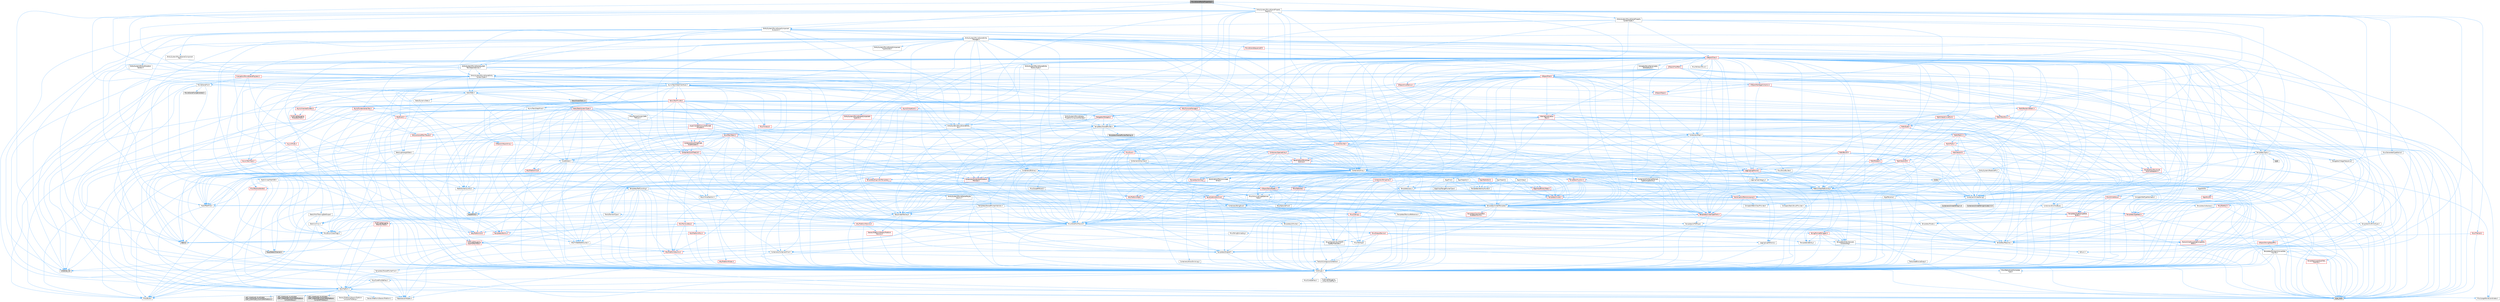 digraph "MovieScenePartialProperties.h"
{
 // INTERACTIVE_SVG=YES
 // LATEX_PDF_SIZE
  bgcolor="transparent";
  edge [fontname=Helvetica,fontsize=10,labelfontname=Helvetica,labelfontsize=10];
  node [fontname=Helvetica,fontsize=10,shape=box,height=0.2,width=0.4];
  Node1 [id="Node000001",label="MovieScenePartialProperties.h",height=0.2,width=0.4,color="gray40", fillcolor="grey60", style="filled", fontcolor="black",tooltip=" "];
  Node1 -> Node2 [id="edge1_Node000001_Node000002",color="steelblue1",style="solid",tooltip=" "];
  Node2 [id="Node000002",label="Templates/SharedPointer.h",height=0.2,width=0.4,color="grey40", fillcolor="white", style="filled",URL="$d2/d17/SharedPointer_8h.html",tooltip=" "];
  Node2 -> Node3 [id="edge2_Node000002_Node000003",color="steelblue1",style="solid",tooltip=" "];
  Node3 [id="Node000003",label="CoreTypes.h",height=0.2,width=0.4,color="grey40", fillcolor="white", style="filled",URL="$dc/dec/CoreTypes_8h.html",tooltip=" "];
  Node3 -> Node4 [id="edge3_Node000003_Node000004",color="steelblue1",style="solid",tooltip=" "];
  Node4 [id="Node000004",label="HAL/Platform.h",height=0.2,width=0.4,color="grey40", fillcolor="white", style="filled",URL="$d9/dd0/Platform_8h.html",tooltip=" "];
  Node4 -> Node5 [id="edge4_Node000004_Node000005",color="steelblue1",style="solid",tooltip=" "];
  Node5 [id="Node000005",label="Misc/Build.h",height=0.2,width=0.4,color="grey40", fillcolor="white", style="filled",URL="$d3/dbb/Build_8h.html",tooltip=" "];
  Node4 -> Node6 [id="edge5_Node000004_Node000006",color="steelblue1",style="solid",tooltip=" "];
  Node6 [id="Node000006",label="Misc/LargeWorldCoordinates.h",height=0.2,width=0.4,color="grey40", fillcolor="white", style="filled",URL="$d2/dcb/LargeWorldCoordinates_8h.html",tooltip=" "];
  Node4 -> Node7 [id="edge6_Node000004_Node000007",color="steelblue1",style="solid",tooltip=" "];
  Node7 [id="Node000007",label="type_traits",height=0.2,width=0.4,color="grey60", fillcolor="#E0E0E0", style="filled",tooltip=" "];
  Node4 -> Node8 [id="edge7_Node000004_Node000008",color="steelblue1",style="solid",tooltip=" "];
  Node8 [id="Node000008",label="PreprocessorHelpers.h",height=0.2,width=0.4,color="grey40", fillcolor="white", style="filled",URL="$db/ddb/PreprocessorHelpers_8h.html",tooltip=" "];
  Node4 -> Node9 [id="edge8_Node000004_Node000009",color="steelblue1",style="solid",tooltip=" "];
  Node9 [id="Node000009",label="UBT_COMPILED_PLATFORM\l/UBT_COMPILED_PLATFORMPlatform\lCompilerPreSetup.h",height=0.2,width=0.4,color="grey60", fillcolor="#E0E0E0", style="filled",tooltip=" "];
  Node4 -> Node10 [id="edge9_Node000004_Node000010",color="steelblue1",style="solid",tooltip=" "];
  Node10 [id="Node000010",label="GenericPlatform/GenericPlatform\lCompilerPreSetup.h",height=0.2,width=0.4,color="grey40", fillcolor="white", style="filled",URL="$d9/dc8/GenericPlatformCompilerPreSetup_8h.html",tooltip=" "];
  Node4 -> Node11 [id="edge10_Node000004_Node000011",color="steelblue1",style="solid",tooltip=" "];
  Node11 [id="Node000011",label="GenericPlatform/GenericPlatform.h",height=0.2,width=0.4,color="grey40", fillcolor="white", style="filled",URL="$d6/d84/GenericPlatform_8h.html",tooltip=" "];
  Node4 -> Node12 [id="edge11_Node000004_Node000012",color="steelblue1",style="solid",tooltip=" "];
  Node12 [id="Node000012",label="UBT_COMPILED_PLATFORM\l/UBT_COMPILED_PLATFORMPlatform.h",height=0.2,width=0.4,color="grey60", fillcolor="#E0E0E0", style="filled",tooltip=" "];
  Node4 -> Node13 [id="edge12_Node000004_Node000013",color="steelblue1",style="solid",tooltip=" "];
  Node13 [id="Node000013",label="UBT_COMPILED_PLATFORM\l/UBT_COMPILED_PLATFORMPlatform\lCompilerSetup.h",height=0.2,width=0.4,color="grey60", fillcolor="#E0E0E0", style="filled",tooltip=" "];
  Node3 -> Node14 [id="edge13_Node000003_Node000014",color="steelblue1",style="solid",tooltip=" "];
  Node14 [id="Node000014",label="ProfilingDebugging\l/UMemoryDefines.h",height=0.2,width=0.4,color="grey40", fillcolor="white", style="filled",URL="$d2/da2/UMemoryDefines_8h.html",tooltip=" "];
  Node3 -> Node15 [id="edge14_Node000003_Node000015",color="steelblue1",style="solid",tooltip=" "];
  Node15 [id="Node000015",label="Misc/CoreMiscDefines.h",height=0.2,width=0.4,color="grey40", fillcolor="white", style="filled",URL="$da/d38/CoreMiscDefines_8h.html",tooltip=" "];
  Node15 -> Node4 [id="edge15_Node000015_Node000004",color="steelblue1",style="solid",tooltip=" "];
  Node15 -> Node8 [id="edge16_Node000015_Node000008",color="steelblue1",style="solid",tooltip=" "];
  Node3 -> Node16 [id="edge17_Node000003_Node000016",color="steelblue1",style="solid",tooltip=" "];
  Node16 [id="Node000016",label="Misc/CoreDefines.h",height=0.2,width=0.4,color="grey40", fillcolor="white", style="filled",URL="$d3/dd2/CoreDefines_8h.html",tooltip=" "];
  Node2 -> Node17 [id="edge18_Node000002_Node000017",color="steelblue1",style="solid",tooltip=" "];
  Node17 [id="Node000017",label="Misc/IntrusiveUnsetOptional\lState.h",height=0.2,width=0.4,color="grey40", fillcolor="white", style="filled",URL="$d2/d0a/IntrusiveUnsetOptionalState_8h.html",tooltip=" "];
  Node17 -> Node18 [id="edge19_Node000017_Node000018",color="steelblue1",style="solid",tooltip=" "];
  Node18 [id="Node000018",label="Misc/OptionalFwd.h",height=0.2,width=0.4,color="grey40", fillcolor="white", style="filled",URL="$dc/d50/OptionalFwd_8h.html",tooltip=" "];
  Node2 -> Node19 [id="edge20_Node000002_Node000019",color="steelblue1",style="solid",tooltip=" "];
  Node19 [id="Node000019",label="Templates/PointerIsConvertible\lFromTo.h",height=0.2,width=0.4,color="grey40", fillcolor="white", style="filled",URL="$d6/d65/PointerIsConvertibleFromTo_8h.html",tooltip=" "];
  Node19 -> Node3 [id="edge21_Node000019_Node000003",color="steelblue1",style="solid",tooltip=" "];
  Node19 -> Node20 [id="edge22_Node000019_Node000020",color="steelblue1",style="solid",tooltip=" "];
  Node20 [id="Node000020",label="Misc/StaticAssertComplete\lType.h",height=0.2,width=0.4,color="grey40", fillcolor="white", style="filled",URL="$d5/d4e/StaticAssertCompleteType_8h.html",tooltip=" "];
  Node19 -> Node21 [id="edge23_Node000019_Node000021",color="steelblue1",style="solid",tooltip=" "];
  Node21 [id="Node000021",label="Templates/LosesQualifiers\lFromTo.h",height=0.2,width=0.4,color="red", fillcolor="#FFF0F0", style="filled",URL="$d2/db3/LosesQualifiersFromTo_8h.html",tooltip=" "];
  Node21 -> Node7 [id="edge24_Node000021_Node000007",color="steelblue1",style="solid",tooltip=" "];
  Node19 -> Node7 [id="edge25_Node000019_Node000007",color="steelblue1",style="solid",tooltip=" "];
  Node2 -> Node23 [id="edge26_Node000002_Node000023",color="steelblue1",style="solid",tooltip=" "];
  Node23 [id="Node000023",label="Misc/AssertionMacros.h",height=0.2,width=0.4,color="grey40", fillcolor="white", style="filled",URL="$d0/dfa/AssertionMacros_8h.html",tooltip=" "];
  Node23 -> Node3 [id="edge27_Node000023_Node000003",color="steelblue1",style="solid",tooltip=" "];
  Node23 -> Node4 [id="edge28_Node000023_Node000004",color="steelblue1",style="solid",tooltip=" "];
  Node23 -> Node24 [id="edge29_Node000023_Node000024",color="steelblue1",style="solid",tooltip=" "];
  Node24 [id="Node000024",label="HAL/PlatformMisc.h",height=0.2,width=0.4,color="red", fillcolor="#FFF0F0", style="filled",URL="$d0/df5/PlatformMisc_8h.html",tooltip=" "];
  Node24 -> Node3 [id="edge30_Node000024_Node000003",color="steelblue1",style="solid",tooltip=" "];
  Node24 -> Node51 [id="edge31_Node000024_Node000051",color="steelblue1",style="solid",tooltip=" "];
  Node51 [id="Node000051",label="ProfilingDebugging\l/CpuProfilerTrace.h",height=0.2,width=0.4,color="red", fillcolor="#FFF0F0", style="filled",URL="$da/dcb/CpuProfilerTrace_8h.html",tooltip=" "];
  Node51 -> Node3 [id="edge32_Node000051_Node000003",color="steelblue1",style="solid",tooltip=" "];
  Node51 -> Node31 [id="edge33_Node000051_Node000031",color="steelblue1",style="solid",tooltip=" "];
  Node31 [id="Node000031",label="Containers/ContainersFwd.h",height=0.2,width=0.4,color="grey40", fillcolor="white", style="filled",URL="$d4/d0a/ContainersFwd_8h.html",tooltip=" "];
  Node31 -> Node4 [id="edge34_Node000031_Node000004",color="steelblue1",style="solid",tooltip=" "];
  Node31 -> Node3 [id="edge35_Node000031_Node000003",color="steelblue1",style="solid",tooltip=" "];
  Node31 -> Node29 [id="edge36_Node000031_Node000029",color="steelblue1",style="solid",tooltip=" "];
  Node29 [id="Node000029",label="Traits/IsContiguousContainer.h",height=0.2,width=0.4,color="grey40", fillcolor="white", style="filled",URL="$d5/d3c/IsContiguousContainer_8h.html",tooltip=" "];
  Node29 -> Node3 [id="edge37_Node000029_Node000003",color="steelblue1",style="solid",tooltip=" "];
  Node29 -> Node20 [id="edge38_Node000029_Node000020",color="steelblue1",style="solid",tooltip=" "];
  Node29 -> Node28 [id="edge39_Node000029_Node000028",color="steelblue1",style="solid",tooltip=" "];
  Node28 [id="Node000028",label="initializer_list",height=0.2,width=0.4,color="grey60", fillcolor="#E0E0E0", style="filled",tooltip=" "];
  Node51 -> Node52 [id="edge40_Node000051_Node000052",color="steelblue1",style="solid",tooltip=" "];
  Node52 [id="Node000052",label="HAL/PlatformAtomics.h",height=0.2,width=0.4,color="red", fillcolor="#FFF0F0", style="filled",URL="$d3/d36/PlatformAtomics_8h.html",tooltip=" "];
  Node52 -> Node3 [id="edge41_Node000052_Node000003",color="steelblue1",style="solid",tooltip=" "];
  Node51 -> Node8 [id="edge42_Node000051_Node000008",color="steelblue1",style="solid",tooltip=" "];
  Node51 -> Node5 [id="edge43_Node000051_Node000005",color="steelblue1",style="solid",tooltip=" "];
  Node51 -> Node56 [id="edge44_Node000051_Node000056",color="steelblue1",style="solid",tooltip=" "];
  Node56 [id="Node000056",label="Trace/Detail/Channel.h",height=0.2,width=0.4,color="grey60", fillcolor="#E0E0E0", style="filled",tooltip=" "];
  Node23 -> Node8 [id="edge45_Node000023_Node000008",color="steelblue1",style="solid",tooltip=" "];
  Node23 -> Node59 [id="edge46_Node000023_Node000059",color="steelblue1",style="solid",tooltip=" "];
  Node59 [id="Node000059",label="Templates/EnableIf.h",height=0.2,width=0.4,color="grey40", fillcolor="white", style="filled",URL="$d7/d60/EnableIf_8h.html",tooltip=" "];
  Node59 -> Node3 [id="edge47_Node000059_Node000003",color="steelblue1",style="solid",tooltip=" "];
  Node23 -> Node60 [id="edge48_Node000023_Node000060",color="steelblue1",style="solid",tooltip=" "];
  Node60 [id="Node000060",label="Templates/IsArrayOrRefOf\lTypeByPredicate.h",height=0.2,width=0.4,color="grey40", fillcolor="white", style="filled",URL="$d6/da1/IsArrayOrRefOfTypeByPredicate_8h.html",tooltip=" "];
  Node60 -> Node3 [id="edge49_Node000060_Node000003",color="steelblue1",style="solid",tooltip=" "];
  Node23 -> Node61 [id="edge50_Node000023_Node000061",color="steelblue1",style="solid",tooltip=" "];
  Node61 [id="Node000061",label="Templates/IsValidVariadic\lFunctionArg.h",height=0.2,width=0.4,color="grey40", fillcolor="white", style="filled",URL="$d0/dc8/IsValidVariadicFunctionArg_8h.html",tooltip=" "];
  Node61 -> Node3 [id="edge51_Node000061_Node000003",color="steelblue1",style="solid",tooltip=" "];
  Node61 -> Node62 [id="edge52_Node000061_Node000062",color="steelblue1",style="solid",tooltip=" "];
  Node62 [id="Node000062",label="IsEnum.h",height=0.2,width=0.4,color="grey40", fillcolor="white", style="filled",URL="$d4/de5/IsEnum_8h.html",tooltip=" "];
  Node61 -> Node7 [id="edge53_Node000061_Node000007",color="steelblue1",style="solid",tooltip=" "];
  Node23 -> Node63 [id="edge54_Node000023_Node000063",color="steelblue1",style="solid",tooltip=" "];
  Node63 [id="Node000063",label="Traits/IsCharEncodingCompatible\lWith.h",height=0.2,width=0.4,color="red", fillcolor="#FFF0F0", style="filled",URL="$df/dd1/IsCharEncodingCompatibleWith_8h.html",tooltip=" "];
  Node63 -> Node7 [id="edge55_Node000063_Node000007",color="steelblue1",style="solid",tooltip=" "];
  Node23 -> Node65 [id="edge56_Node000023_Node000065",color="steelblue1",style="solid",tooltip=" "];
  Node65 [id="Node000065",label="Misc/VarArgs.h",height=0.2,width=0.4,color="grey40", fillcolor="white", style="filled",URL="$d5/d6f/VarArgs_8h.html",tooltip=" "];
  Node65 -> Node3 [id="edge57_Node000065_Node000003",color="steelblue1",style="solid",tooltip=" "];
  Node23 -> Node66 [id="edge58_Node000023_Node000066",color="steelblue1",style="solid",tooltip=" "];
  Node66 [id="Node000066",label="String/FormatStringSan.h",height=0.2,width=0.4,color="red", fillcolor="#FFF0F0", style="filled",URL="$d3/d8b/FormatStringSan_8h.html",tooltip=" "];
  Node66 -> Node7 [id="edge59_Node000066_Node000007",color="steelblue1",style="solid",tooltip=" "];
  Node66 -> Node3 [id="edge60_Node000066_Node000003",color="steelblue1",style="solid",tooltip=" "];
  Node66 -> Node67 [id="edge61_Node000066_Node000067",color="steelblue1",style="solid",tooltip=" "];
  Node67 [id="Node000067",label="Templates/Requires.h",height=0.2,width=0.4,color="grey40", fillcolor="white", style="filled",URL="$dc/d96/Requires_8h.html",tooltip=" "];
  Node67 -> Node59 [id="edge62_Node000067_Node000059",color="steelblue1",style="solid",tooltip=" "];
  Node67 -> Node7 [id="edge63_Node000067_Node000007",color="steelblue1",style="solid",tooltip=" "];
  Node66 -> Node68 [id="edge64_Node000066_Node000068",color="steelblue1",style="solid",tooltip=" "];
  Node68 [id="Node000068",label="Templates/Identity.h",height=0.2,width=0.4,color="grey40", fillcolor="white", style="filled",URL="$d0/dd5/Identity_8h.html",tooltip=" "];
  Node66 -> Node61 [id="edge65_Node000066_Node000061",color="steelblue1",style="solid",tooltip=" "];
  Node66 -> Node31 [id="edge66_Node000066_Node000031",color="steelblue1",style="solid",tooltip=" "];
  Node23 -> Node72 [id="edge67_Node000023_Node000072",color="steelblue1",style="solid",tooltip=" "];
  Node72 [id="Node000072",label="atomic",height=0.2,width=0.4,color="grey60", fillcolor="#E0E0E0", style="filled",tooltip=" "];
  Node2 -> Node73 [id="edge68_Node000002_Node000073",color="steelblue1",style="solid",tooltip=" "];
  Node73 [id="Node000073",label="HAL/UnrealMemory.h",height=0.2,width=0.4,color="grey40", fillcolor="white", style="filled",URL="$d9/d96/UnrealMemory_8h.html",tooltip=" "];
  Node73 -> Node3 [id="edge69_Node000073_Node000003",color="steelblue1",style="solid",tooltip=" "];
  Node73 -> Node74 [id="edge70_Node000073_Node000074",color="steelblue1",style="solid",tooltip=" "];
  Node74 [id="Node000074",label="GenericPlatform/GenericPlatform\lMemory.h",height=0.2,width=0.4,color="red", fillcolor="#FFF0F0", style="filled",URL="$dd/d22/GenericPlatformMemory_8h.html",tooltip=" "];
  Node74 -> Node3 [id="edge71_Node000074_Node000003",color="steelblue1",style="solid",tooltip=" "];
  Node73 -> Node77 [id="edge72_Node000073_Node000077",color="steelblue1",style="solid",tooltip=" "];
  Node77 [id="Node000077",label="HAL/MemoryBase.h",height=0.2,width=0.4,color="red", fillcolor="#FFF0F0", style="filled",URL="$d6/d9f/MemoryBase_8h.html",tooltip=" "];
  Node77 -> Node3 [id="edge73_Node000077_Node000003",color="steelblue1",style="solid",tooltip=" "];
  Node77 -> Node52 [id="edge74_Node000077_Node000052",color="steelblue1",style="solid",tooltip=" "];
  Node77 -> Node35 [id="edge75_Node000077_Node000035",color="steelblue1",style="solid",tooltip=" "];
  Node35 [id="Node000035",label="HAL/PlatformCrt.h",height=0.2,width=0.4,color="red", fillcolor="#FFF0F0", style="filled",URL="$d8/d75/PlatformCrt_8h.html",tooltip=" "];
  Node77 -> Node79 [id="edge76_Node000077_Node000079",color="steelblue1",style="solid",tooltip=" "];
  Node79 [id="Node000079",label="Misc/OutputDevice.h",height=0.2,width=0.4,color="red", fillcolor="#FFF0F0", style="filled",URL="$d7/d32/OutputDevice_8h.html",tooltip=" "];
  Node79 -> Node3 [id="edge77_Node000079_Node000003",color="steelblue1",style="solid",tooltip=" "];
  Node79 -> Node80 [id="edge78_Node000079_Node000080",color="steelblue1",style="solid",tooltip=" "];
  Node80 [id="Node000080",label="Logging/LogVerbosity.h",height=0.2,width=0.4,color="grey40", fillcolor="white", style="filled",URL="$d2/d8f/LogVerbosity_8h.html",tooltip=" "];
  Node80 -> Node3 [id="edge79_Node000080_Node000003",color="steelblue1",style="solid",tooltip=" "];
  Node79 -> Node65 [id="edge80_Node000079_Node000065",color="steelblue1",style="solid",tooltip=" "];
  Node79 -> Node60 [id="edge81_Node000079_Node000060",color="steelblue1",style="solid",tooltip=" "];
  Node79 -> Node61 [id="edge82_Node000079_Node000061",color="steelblue1",style="solid",tooltip=" "];
  Node79 -> Node63 [id="edge83_Node000079_Node000063",color="steelblue1",style="solid",tooltip=" "];
  Node77 -> Node81 [id="edge84_Node000077_Node000081",color="steelblue1",style="solid",tooltip=" "];
  Node81 [id="Node000081",label="Templates/Atomic.h",height=0.2,width=0.4,color="red", fillcolor="#FFF0F0", style="filled",URL="$d3/d91/Atomic_8h.html",tooltip=" "];
  Node81 -> Node82 [id="edge85_Node000081_Node000082",color="steelblue1",style="solid",tooltip=" "];
  Node82 [id="Node000082",label="HAL/ThreadSafeCounter.h",height=0.2,width=0.4,color="grey40", fillcolor="white", style="filled",URL="$dc/dc9/ThreadSafeCounter_8h.html",tooltip=" "];
  Node82 -> Node3 [id="edge86_Node000082_Node000003",color="steelblue1",style="solid",tooltip=" "];
  Node82 -> Node52 [id="edge87_Node000082_Node000052",color="steelblue1",style="solid",tooltip=" "];
  Node81 -> Node72 [id="edge88_Node000081_Node000072",color="steelblue1",style="solid",tooltip=" "];
  Node73 -> Node90 [id="edge89_Node000073_Node000090",color="steelblue1",style="solid",tooltip=" "];
  Node90 [id="Node000090",label="HAL/PlatformMemory.h",height=0.2,width=0.4,color="red", fillcolor="#FFF0F0", style="filled",URL="$de/d68/PlatformMemory_8h.html",tooltip=" "];
  Node90 -> Node3 [id="edge90_Node000090_Node000003",color="steelblue1",style="solid",tooltip=" "];
  Node90 -> Node74 [id="edge91_Node000090_Node000074",color="steelblue1",style="solid",tooltip=" "];
  Node73 -> Node92 [id="edge92_Node000073_Node000092",color="steelblue1",style="solid",tooltip=" "];
  Node92 [id="Node000092",label="ProfilingDebugging\l/MemoryTrace.h",height=0.2,width=0.4,color="red", fillcolor="#FFF0F0", style="filled",URL="$da/dd7/MemoryTrace_8h.html",tooltip=" "];
  Node92 -> Node4 [id="edge93_Node000092_Node000004",color="steelblue1",style="solid",tooltip=" "];
  Node92 -> Node47 [id="edge94_Node000092_Node000047",color="steelblue1",style="solid",tooltip=" "];
  Node47 [id="Node000047",label="Misc/EnumClassFlags.h",height=0.2,width=0.4,color="grey40", fillcolor="white", style="filled",URL="$d8/de7/EnumClassFlags_8h.html",tooltip=" "];
  Node73 -> Node93 [id="edge95_Node000073_Node000093",color="steelblue1",style="solid",tooltip=" "];
  Node93 [id="Node000093",label="Templates/IsPointer.h",height=0.2,width=0.4,color="grey40", fillcolor="white", style="filled",URL="$d7/d05/IsPointer_8h.html",tooltip=" "];
  Node93 -> Node3 [id="edge96_Node000093_Node000003",color="steelblue1",style="solid",tooltip=" "];
  Node2 -> Node94 [id="edge97_Node000002_Node000094",color="steelblue1",style="solid",tooltip=" "];
  Node94 [id="Node000094",label="Containers/Array.h",height=0.2,width=0.4,color="grey40", fillcolor="white", style="filled",URL="$df/dd0/Array_8h.html",tooltip=" "];
  Node94 -> Node3 [id="edge98_Node000094_Node000003",color="steelblue1",style="solid",tooltip=" "];
  Node94 -> Node23 [id="edge99_Node000094_Node000023",color="steelblue1",style="solid",tooltip=" "];
  Node94 -> Node17 [id="edge100_Node000094_Node000017",color="steelblue1",style="solid",tooltip=" "];
  Node94 -> Node95 [id="edge101_Node000094_Node000095",color="steelblue1",style="solid",tooltip=" "];
  Node95 [id="Node000095",label="Misc/ReverseIterate.h",height=0.2,width=0.4,color="red", fillcolor="#FFF0F0", style="filled",URL="$db/de3/ReverseIterate_8h.html",tooltip=" "];
  Node95 -> Node4 [id="edge102_Node000095_Node000004",color="steelblue1",style="solid",tooltip=" "];
  Node94 -> Node73 [id="edge103_Node000094_Node000073",color="steelblue1",style="solid",tooltip=" "];
  Node94 -> Node97 [id="edge104_Node000094_Node000097",color="steelblue1",style="solid",tooltip=" "];
  Node97 [id="Node000097",label="Templates/UnrealTypeTraits.h",height=0.2,width=0.4,color="red", fillcolor="#FFF0F0", style="filled",URL="$d2/d2d/UnrealTypeTraits_8h.html",tooltip=" "];
  Node97 -> Node3 [id="edge105_Node000097_Node000003",color="steelblue1",style="solid",tooltip=" "];
  Node97 -> Node93 [id="edge106_Node000097_Node000093",color="steelblue1",style="solid",tooltip=" "];
  Node97 -> Node23 [id="edge107_Node000097_Node000023",color="steelblue1",style="solid",tooltip=" "];
  Node97 -> Node59 [id="edge108_Node000097_Node000059",color="steelblue1",style="solid",tooltip=" "];
  Node97 -> Node62 [id="edge109_Node000097_Node000062",color="steelblue1",style="solid",tooltip=" "];
  Node97 -> Node99 [id="edge110_Node000097_Node000099",color="steelblue1",style="solid",tooltip=" "];
  Node99 [id="Node000099",label="Templates/Models.h",height=0.2,width=0.4,color="grey40", fillcolor="white", style="filled",URL="$d3/d0c/Models_8h.html",tooltip=" "];
  Node99 -> Node68 [id="edge111_Node000099_Node000068",color="steelblue1",style="solid",tooltip=" "];
  Node97 -> Node100 [id="edge112_Node000097_Node000100",color="steelblue1",style="solid",tooltip=" "];
  Node100 [id="Node000100",label="Templates/IsPODType.h",height=0.2,width=0.4,color="grey40", fillcolor="white", style="filled",URL="$d7/db1/IsPODType_8h.html",tooltip=" "];
  Node100 -> Node3 [id="edge113_Node000100_Node000003",color="steelblue1",style="solid",tooltip=" "];
  Node97 -> Node101 [id="edge114_Node000097_Node000101",color="steelblue1",style="solid",tooltip=" "];
  Node101 [id="Node000101",label="Templates/IsUECoreType.h",height=0.2,width=0.4,color="grey40", fillcolor="white", style="filled",URL="$d1/db8/IsUECoreType_8h.html",tooltip=" "];
  Node101 -> Node3 [id="edge115_Node000101_Node000003",color="steelblue1",style="solid",tooltip=" "];
  Node101 -> Node7 [id="edge116_Node000101_Node000007",color="steelblue1",style="solid",tooltip=" "];
  Node94 -> Node102 [id="edge117_Node000094_Node000102",color="steelblue1",style="solid",tooltip=" "];
  Node102 [id="Node000102",label="Templates/UnrealTemplate.h",height=0.2,width=0.4,color="grey40", fillcolor="white", style="filled",URL="$d4/d24/UnrealTemplate_8h.html",tooltip=" "];
  Node102 -> Node3 [id="edge118_Node000102_Node000003",color="steelblue1",style="solid",tooltip=" "];
  Node102 -> Node93 [id="edge119_Node000102_Node000093",color="steelblue1",style="solid",tooltip=" "];
  Node102 -> Node73 [id="edge120_Node000102_Node000073",color="steelblue1",style="solid",tooltip=" "];
  Node102 -> Node103 [id="edge121_Node000102_Node000103",color="steelblue1",style="solid",tooltip=" "];
  Node103 [id="Node000103",label="Templates/CopyQualifiers\lAndRefsFromTo.h",height=0.2,width=0.4,color="red", fillcolor="#FFF0F0", style="filled",URL="$d3/db3/CopyQualifiersAndRefsFromTo_8h.html",tooltip=" "];
  Node102 -> Node97 [id="edge122_Node000102_Node000097",color="steelblue1",style="solid",tooltip=" "];
  Node102 -> Node104 [id="edge123_Node000102_Node000104",color="steelblue1",style="solid",tooltip=" "];
  Node104 [id="Node000104",label="Templates/RemoveReference.h",height=0.2,width=0.4,color="grey40", fillcolor="white", style="filled",URL="$da/dbe/RemoveReference_8h.html",tooltip=" "];
  Node104 -> Node3 [id="edge124_Node000104_Node000003",color="steelblue1",style="solid",tooltip=" "];
  Node102 -> Node67 [id="edge125_Node000102_Node000067",color="steelblue1",style="solid",tooltip=" "];
  Node102 -> Node105 [id="edge126_Node000102_Node000105",color="steelblue1",style="solid",tooltip=" "];
  Node105 [id="Node000105",label="Templates/TypeCompatible\lBytes.h",height=0.2,width=0.4,color="red", fillcolor="#FFF0F0", style="filled",URL="$df/d0a/TypeCompatibleBytes_8h.html",tooltip=" "];
  Node105 -> Node3 [id="edge127_Node000105_Node000003",color="steelblue1",style="solid",tooltip=" "];
  Node105 -> Node7 [id="edge128_Node000105_Node000007",color="steelblue1",style="solid",tooltip=" "];
  Node102 -> Node68 [id="edge129_Node000102_Node000068",color="steelblue1",style="solid",tooltip=" "];
  Node102 -> Node29 [id="edge130_Node000102_Node000029",color="steelblue1",style="solid",tooltip=" "];
  Node102 -> Node106 [id="edge131_Node000102_Node000106",color="steelblue1",style="solid",tooltip=" "];
  Node106 [id="Node000106",label="Traits/UseBitwiseSwap.h",height=0.2,width=0.4,color="grey40", fillcolor="white", style="filled",URL="$db/df3/UseBitwiseSwap_8h.html",tooltip=" "];
  Node106 -> Node3 [id="edge132_Node000106_Node000003",color="steelblue1",style="solid",tooltip=" "];
  Node106 -> Node7 [id="edge133_Node000106_Node000007",color="steelblue1",style="solid",tooltip=" "];
  Node102 -> Node7 [id="edge134_Node000102_Node000007",color="steelblue1",style="solid",tooltip=" "];
  Node94 -> Node107 [id="edge135_Node000094_Node000107",color="steelblue1",style="solid",tooltip=" "];
  Node107 [id="Node000107",label="Containers/AllowShrinking.h",height=0.2,width=0.4,color="grey40", fillcolor="white", style="filled",URL="$d7/d1a/AllowShrinking_8h.html",tooltip=" "];
  Node107 -> Node3 [id="edge136_Node000107_Node000003",color="steelblue1",style="solid",tooltip=" "];
  Node94 -> Node108 [id="edge137_Node000094_Node000108",color="steelblue1",style="solid",tooltip=" "];
  Node108 [id="Node000108",label="Containers/ContainerAllocation\lPolicies.h",height=0.2,width=0.4,color="red", fillcolor="#FFF0F0", style="filled",URL="$d7/dff/ContainerAllocationPolicies_8h.html",tooltip=" "];
  Node108 -> Node3 [id="edge138_Node000108_Node000003",color="steelblue1",style="solid",tooltip=" "];
  Node108 -> Node108 [id="edge139_Node000108_Node000108",color="steelblue1",style="solid",tooltip=" "];
  Node108 -> Node110 [id="edge140_Node000108_Node000110",color="steelblue1",style="solid",tooltip=" "];
  Node110 [id="Node000110",label="HAL/PlatformMath.h",height=0.2,width=0.4,color="red", fillcolor="#FFF0F0", style="filled",URL="$dc/d53/PlatformMath_8h.html",tooltip=" "];
  Node110 -> Node3 [id="edge141_Node000110_Node000003",color="steelblue1",style="solid",tooltip=" "];
  Node108 -> Node73 [id="edge142_Node000108_Node000073",color="steelblue1",style="solid",tooltip=" "];
  Node108 -> Node45 [id="edge143_Node000108_Node000045",color="steelblue1",style="solid",tooltip=" "];
  Node45 [id="Node000045",label="Math/NumericLimits.h",height=0.2,width=0.4,color="grey40", fillcolor="white", style="filled",URL="$df/d1b/NumericLimits_8h.html",tooltip=" "];
  Node45 -> Node3 [id="edge144_Node000045_Node000003",color="steelblue1",style="solid",tooltip=" "];
  Node108 -> Node23 [id="edge145_Node000108_Node000023",color="steelblue1",style="solid",tooltip=" "];
  Node108 -> Node105 [id="edge146_Node000108_Node000105",color="steelblue1",style="solid",tooltip=" "];
  Node108 -> Node7 [id="edge147_Node000108_Node000007",color="steelblue1",style="solid",tooltip=" "];
  Node94 -> Node120 [id="edge148_Node000094_Node000120",color="steelblue1",style="solid",tooltip=" "];
  Node120 [id="Node000120",label="Containers/ContainerElement\lTypeCompatibility.h",height=0.2,width=0.4,color="grey40", fillcolor="white", style="filled",URL="$df/ddf/ContainerElementTypeCompatibility_8h.html",tooltip=" "];
  Node120 -> Node3 [id="edge149_Node000120_Node000003",color="steelblue1",style="solid",tooltip=" "];
  Node120 -> Node97 [id="edge150_Node000120_Node000097",color="steelblue1",style="solid",tooltip=" "];
  Node94 -> Node121 [id="edge151_Node000094_Node000121",color="steelblue1",style="solid",tooltip=" "];
  Node121 [id="Node000121",label="Serialization/Archive.h",height=0.2,width=0.4,color="red", fillcolor="#FFF0F0", style="filled",URL="$d7/d3b/Archive_8h.html",tooltip=" "];
  Node121 -> Node3 [id="edge152_Node000121_Node000003",color="steelblue1",style="solid",tooltip=" "];
  Node121 -> Node32 [id="edge153_Node000121_Node000032",color="steelblue1",style="solid",tooltip=" "];
  Node32 [id="Node000032",label="Math/MathFwd.h",height=0.2,width=0.4,color="grey40", fillcolor="white", style="filled",URL="$d2/d10/MathFwd_8h.html",tooltip=" "];
  Node32 -> Node4 [id="edge154_Node000032_Node000004",color="steelblue1",style="solid",tooltip=" "];
  Node121 -> Node23 [id="edge155_Node000121_Node000023",color="steelblue1",style="solid",tooltip=" "];
  Node121 -> Node5 [id="edge156_Node000121_Node000005",color="steelblue1",style="solid",tooltip=" "];
  Node121 -> Node65 [id="edge157_Node000121_Node000065",color="steelblue1",style="solid",tooltip=" "];
  Node121 -> Node59 [id="edge158_Node000121_Node000059",color="steelblue1",style="solid",tooltip=" "];
  Node121 -> Node60 [id="edge159_Node000121_Node000060",color="steelblue1",style="solid",tooltip=" "];
  Node121 -> Node61 [id="edge160_Node000121_Node000061",color="steelblue1",style="solid",tooltip=" "];
  Node121 -> Node102 [id="edge161_Node000121_Node000102",color="steelblue1",style="solid",tooltip=" "];
  Node121 -> Node63 [id="edge162_Node000121_Node000063",color="steelblue1",style="solid",tooltip=" "];
  Node94 -> Node131 [id="edge163_Node000094_Node000131",color="steelblue1",style="solid",tooltip=" "];
  Node131 [id="Node000131",label="Serialization/MemoryImage\lWriter.h",height=0.2,width=0.4,color="grey40", fillcolor="white", style="filled",URL="$d0/d08/MemoryImageWriter_8h.html",tooltip=" "];
  Node131 -> Node3 [id="edge164_Node000131_Node000003",color="steelblue1",style="solid",tooltip=" "];
  Node131 -> Node132 [id="edge165_Node000131_Node000132",color="steelblue1",style="solid",tooltip=" "];
  Node132 [id="Node000132",label="Serialization/MemoryLayout.h",height=0.2,width=0.4,color="red", fillcolor="#FFF0F0", style="filled",URL="$d7/d66/MemoryLayout_8h.html",tooltip=" "];
  Node132 -> Node133 [id="edge166_Node000132_Node000133",color="steelblue1",style="solid",tooltip=" "];
  Node133 [id="Node000133",label="Concepts/StaticClassProvider.h",height=0.2,width=0.4,color="grey40", fillcolor="white", style="filled",URL="$dd/d83/StaticClassProvider_8h.html",tooltip=" "];
  Node132 -> Node134 [id="edge167_Node000132_Node000134",color="steelblue1",style="solid",tooltip=" "];
  Node134 [id="Node000134",label="Concepts/StaticStructProvider.h",height=0.2,width=0.4,color="grey40", fillcolor="white", style="filled",URL="$d5/d77/StaticStructProvider_8h.html",tooltip=" "];
  Node132 -> Node135 [id="edge168_Node000132_Node000135",color="steelblue1",style="solid",tooltip=" "];
  Node135 [id="Node000135",label="Containers/EnumAsByte.h",height=0.2,width=0.4,color="grey40", fillcolor="white", style="filled",URL="$d6/d9a/EnumAsByte_8h.html",tooltip=" "];
  Node135 -> Node3 [id="edge169_Node000135_Node000003",color="steelblue1",style="solid",tooltip=" "];
  Node135 -> Node100 [id="edge170_Node000135_Node000100",color="steelblue1",style="solid",tooltip=" "];
  Node135 -> Node136 [id="edge171_Node000135_Node000136",color="steelblue1",style="solid",tooltip=" "];
  Node136 [id="Node000136",label="Templates/TypeHash.h",height=0.2,width=0.4,color="red", fillcolor="#FFF0F0", style="filled",URL="$d1/d62/TypeHash_8h.html",tooltip=" "];
  Node136 -> Node3 [id="edge172_Node000136_Node000003",color="steelblue1",style="solid",tooltip=" "];
  Node136 -> Node67 [id="edge173_Node000136_Node000067",color="steelblue1",style="solid",tooltip=" "];
  Node136 -> Node7 [id="edge174_Node000136_Node000007",color="steelblue1",style="solid",tooltip=" "];
  Node132 -> Node26 [id="edge175_Node000132_Node000026",color="steelblue1",style="solid",tooltip=" "];
  Node26 [id="Node000026",label="Containers/StringFwd.h",height=0.2,width=0.4,color="grey40", fillcolor="white", style="filled",URL="$df/d37/StringFwd_8h.html",tooltip=" "];
  Node26 -> Node3 [id="edge176_Node000026_Node000003",color="steelblue1",style="solid",tooltip=" "];
  Node26 -> Node27 [id="edge177_Node000026_Node000027",color="steelblue1",style="solid",tooltip=" "];
  Node27 [id="Node000027",label="Traits/ElementType.h",height=0.2,width=0.4,color="grey40", fillcolor="white", style="filled",URL="$d5/d4f/ElementType_8h.html",tooltip=" "];
  Node27 -> Node4 [id="edge178_Node000027_Node000004",color="steelblue1",style="solid",tooltip=" "];
  Node27 -> Node28 [id="edge179_Node000027_Node000028",color="steelblue1",style="solid",tooltip=" "];
  Node27 -> Node7 [id="edge180_Node000027_Node000007",color="steelblue1",style="solid",tooltip=" "];
  Node26 -> Node29 [id="edge181_Node000026_Node000029",color="steelblue1",style="solid",tooltip=" "];
  Node132 -> Node73 [id="edge182_Node000132_Node000073",color="steelblue1",style="solid",tooltip=" "];
  Node132 -> Node59 [id="edge183_Node000132_Node000059",color="steelblue1",style="solid",tooltip=" "];
  Node132 -> Node144 [id="edge184_Node000132_Node000144",color="steelblue1",style="solid",tooltip=" "];
  Node144 [id="Node000144",label="Templates/IsAbstract.h",height=0.2,width=0.4,color="grey40", fillcolor="white", style="filled",URL="$d8/db7/IsAbstract_8h.html",tooltip=" "];
  Node132 -> Node99 [id="edge185_Node000132_Node000099",color="steelblue1",style="solid",tooltip=" "];
  Node132 -> Node102 [id="edge186_Node000132_Node000102",color="steelblue1",style="solid",tooltip=" "];
  Node94 -> Node145 [id="edge187_Node000094_Node000145",color="steelblue1",style="solid",tooltip=" "];
  Node145 [id="Node000145",label="Algo/Heapify.h",height=0.2,width=0.4,color="grey40", fillcolor="white", style="filled",URL="$d0/d2a/Heapify_8h.html",tooltip=" "];
  Node145 -> Node146 [id="edge188_Node000145_Node000146",color="steelblue1",style="solid",tooltip=" "];
  Node146 [id="Node000146",label="Algo/Impl/BinaryHeap.h",height=0.2,width=0.4,color="red", fillcolor="#FFF0F0", style="filled",URL="$d7/da3/Algo_2Impl_2BinaryHeap_8h.html",tooltip=" "];
  Node146 -> Node147 [id="edge189_Node000146_Node000147",color="steelblue1",style="solid",tooltip=" "];
  Node147 [id="Node000147",label="Templates/Invoke.h",height=0.2,width=0.4,color="red", fillcolor="#FFF0F0", style="filled",URL="$d7/deb/Invoke_8h.html",tooltip=" "];
  Node147 -> Node3 [id="edge190_Node000147_Node000003",color="steelblue1",style="solid",tooltip=" "];
  Node147 -> Node102 [id="edge191_Node000147_Node000102",color="steelblue1",style="solid",tooltip=" "];
  Node147 -> Node7 [id="edge192_Node000147_Node000007",color="steelblue1",style="solid",tooltip=" "];
  Node146 -> Node7 [id="edge193_Node000146_Node000007",color="steelblue1",style="solid",tooltip=" "];
  Node145 -> Node151 [id="edge194_Node000145_Node000151",color="steelblue1",style="solid",tooltip=" "];
  Node151 [id="Node000151",label="Templates/IdentityFunctor.h",height=0.2,width=0.4,color="grey40", fillcolor="white", style="filled",URL="$d7/d2e/IdentityFunctor_8h.html",tooltip=" "];
  Node151 -> Node4 [id="edge195_Node000151_Node000004",color="steelblue1",style="solid",tooltip=" "];
  Node145 -> Node147 [id="edge196_Node000145_Node000147",color="steelblue1",style="solid",tooltip=" "];
  Node145 -> Node152 [id="edge197_Node000145_Node000152",color="steelblue1",style="solid",tooltip=" "];
  Node152 [id="Node000152",label="Templates/Less.h",height=0.2,width=0.4,color="grey40", fillcolor="white", style="filled",URL="$de/dc8/Less_8h.html",tooltip=" "];
  Node152 -> Node3 [id="edge198_Node000152_Node000003",color="steelblue1",style="solid",tooltip=" "];
  Node152 -> Node102 [id="edge199_Node000152_Node000102",color="steelblue1",style="solid",tooltip=" "];
  Node145 -> Node102 [id="edge200_Node000145_Node000102",color="steelblue1",style="solid",tooltip=" "];
  Node94 -> Node153 [id="edge201_Node000094_Node000153",color="steelblue1",style="solid",tooltip=" "];
  Node153 [id="Node000153",label="Algo/HeapSort.h",height=0.2,width=0.4,color="grey40", fillcolor="white", style="filled",URL="$d3/d92/HeapSort_8h.html",tooltip=" "];
  Node153 -> Node146 [id="edge202_Node000153_Node000146",color="steelblue1",style="solid",tooltip=" "];
  Node153 -> Node151 [id="edge203_Node000153_Node000151",color="steelblue1",style="solid",tooltip=" "];
  Node153 -> Node152 [id="edge204_Node000153_Node000152",color="steelblue1",style="solid",tooltip=" "];
  Node153 -> Node102 [id="edge205_Node000153_Node000102",color="steelblue1",style="solid",tooltip=" "];
  Node94 -> Node154 [id="edge206_Node000094_Node000154",color="steelblue1",style="solid",tooltip=" "];
  Node154 [id="Node000154",label="Algo/IsHeap.h",height=0.2,width=0.4,color="grey40", fillcolor="white", style="filled",URL="$de/d32/IsHeap_8h.html",tooltip=" "];
  Node154 -> Node146 [id="edge207_Node000154_Node000146",color="steelblue1",style="solid",tooltip=" "];
  Node154 -> Node151 [id="edge208_Node000154_Node000151",color="steelblue1",style="solid",tooltip=" "];
  Node154 -> Node147 [id="edge209_Node000154_Node000147",color="steelblue1",style="solid",tooltip=" "];
  Node154 -> Node152 [id="edge210_Node000154_Node000152",color="steelblue1",style="solid",tooltip=" "];
  Node154 -> Node102 [id="edge211_Node000154_Node000102",color="steelblue1",style="solid",tooltip=" "];
  Node94 -> Node146 [id="edge212_Node000094_Node000146",color="steelblue1",style="solid",tooltip=" "];
  Node94 -> Node155 [id="edge213_Node000094_Node000155",color="steelblue1",style="solid",tooltip=" "];
  Node155 [id="Node000155",label="Algo/StableSort.h",height=0.2,width=0.4,color="red", fillcolor="#FFF0F0", style="filled",URL="$d7/d3c/StableSort_8h.html",tooltip=" "];
  Node155 -> Node151 [id="edge214_Node000155_Node000151",color="steelblue1",style="solid",tooltip=" "];
  Node155 -> Node147 [id="edge215_Node000155_Node000147",color="steelblue1",style="solid",tooltip=" "];
  Node155 -> Node152 [id="edge216_Node000155_Node000152",color="steelblue1",style="solid",tooltip=" "];
  Node155 -> Node102 [id="edge217_Node000155_Node000102",color="steelblue1",style="solid",tooltip=" "];
  Node94 -> Node158 [id="edge218_Node000094_Node000158",color="steelblue1",style="solid",tooltip=" "];
  Node158 [id="Node000158",label="Concepts/GetTypeHashable.h",height=0.2,width=0.4,color="grey40", fillcolor="white", style="filled",URL="$d3/da2/GetTypeHashable_8h.html",tooltip=" "];
  Node158 -> Node3 [id="edge219_Node000158_Node000003",color="steelblue1",style="solid",tooltip=" "];
  Node158 -> Node136 [id="edge220_Node000158_Node000136",color="steelblue1",style="solid",tooltip=" "];
  Node94 -> Node151 [id="edge221_Node000094_Node000151",color="steelblue1",style="solid",tooltip=" "];
  Node94 -> Node147 [id="edge222_Node000094_Node000147",color="steelblue1",style="solid",tooltip=" "];
  Node94 -> Node152 [id="edge223_Node000094_Node000152",color="steelblue1",style="solid",tooltip=" "];
  Node94 -> Node21 [id="edge224_Node000094_Node000021",color="steelblue1",style="solid",tooltip=" "];
  Node94 -> Node67 [id="edge225_Node000094_Node000067",color="steelblue1",style="solid",tooltip=" "];
  Node94 -> Node159 [id="edge226_Node000094_Node000159",color="steelblue1",style="solid",tooltip=" "];
  Node159 [id="Node000159",label="Templates/Sorting.h",height=0.2,width=0.4,color="red", fillcolor="#FFF0F0", style="filled",URL="$d3/d9e/Sorting_8h.html",tooltip=" "];
  Node159 -> Node3 [id="edge227_Node000159_Node000003",color="steelblue1",style="solid",tooltip=" "];
  Node159 -> Node110 [id="edge228_Node000159_Node000110",color="steelblue1",style="solid",tooltip=" "];
  Node159 -> Node152 [id="edge229_Node000159_Node000152",color="steelblue1",style="solid",tooltip=" "];
  Node94 -> Node163 [id="edge230_Node000094_Node000163",color="steelblue1",style="solid",tooltip=" "];
  Node163 [id="Node000163",label="Templates/AlignmentTemplates.h",height=0.2,width=0.4,color="red", fillcolor="#FFF0F0", style="filled",URL="$dd/d32/AlignmentTemplates_8h.html",tooltip=" "];
  Node163 -> Node3 [id="edge231_Node000163_Node000003",color="steelblue1",style="solid",tooltip=" "];
  Node163 -> Node93 [id="edge232_Node000163_Node000093",color="steelblue1",style="solid",tooltip=" "];
  Node94 -> Node27 [id="edge233_Node000094_Node000027",color="steelblue1",style="solid",tooltip=" "];
  Node94 -> Node116 [id="edge234_Node000094_Node000116",color="steelblue1",style="solid",tooltip=" "];
  Node116 [id="Node000116",label="limits",height=0.2,width=0.4,color="grey60", fillcolor="#E0E0E0", style="filled",tooltip=" "];
  Node94 -> Node7 [id="edge235_Node000094_Node000007",color="steelblue1",style="solid",tooltip=" "];
  Node2 -> Node164 [id="edge236_Node000002_Node000164",color="steelblue1",style="solid",tooltip=" "];
  Node164 [id="Node000164",label="Containers/Map.h",height=0.2,width=0.4,color="grey40", fillcolor="white", style="filled",URL="$df/d79/Map_8h.html",tooltip=" "];
  Node164 -> Node3 [id="edge237_Node000164_Node000003",color="steelblue1",style="solid",tooltip=" "];
  Node164 -> Node165 [id="edge238_Node000164_Node000165",color="steelblue1",style="solid",tooltip=" "];
  Node165 [id="Node000165",label="Algo/Reverse.h",height=0.2,width=0.4,color="grey40", fillcolor="white", style="filled",URL="$d5/d93/Reverse_8h.html",tooltip=" "];
  Node165 -> Node3 [id="edge239_Node000165_Node000003",color="steelblue1",style="solid",tooltip=" "];
  Node165 -> Node102 [id="edge240_Node000165_Node000102",color="steelblue1",style="solid",tooltip=" "];
  Node164 -> Node120 [id="edge241_Node000164_Node000120",color="steelblue1",style="solid",tooltip=" "];
  Node164 -> Node166 [id="edge242_Node000164_Node000166",color="steelblue1",style="solid",tooltip=" "];
  Node166 [id="Node000166",label="Containers/Set.h",height=0.2,width=0.4,color="red", fillcolor="#FFF0F0", style="filled",URL="$d4/d45/Set_8h.html",tooltip=" "];
  Node166 -> Node108 [id="edge243_Node000166_Node000108",color="steelblue1",style="solid",tooltip=" "];
  Node166 -> Node120 [id="edge244_Node000166_Node000120",color="steelblue1",style="solid",tooltip=" "];
  Node166 -> Node168 [id="edge245_Node000166_Node000168",color="steelblue1",style="solid",tooltip=" "];
  Node168 [id="Node000168",label="Containers/SparseArray.h",height=0.2,width=0.4,color="red", fillcolor="#FFF0F0", style="filled",URL="$d5/dbf/SparseArray_8h.html",tooltip=" "];
  Node168 -> Node3 [id="edge246_Node000168_Node000003",color="steelblue1",style="solid",tooltip=" "];
  Node168 -> Node23 [id="edge247_Node000168_Node000023",color="steelblue1",style="solid",tooltip=" "];
  Node168 -> Node73 [id="edge248_Node000168_Node000073",color="steelblue1",style="solid",tooltip=" "];
  Node168 -> Node97 [id="edge249_Node000168_Node000097",color="steelblue1",style="solid",tooltip=" "];
  Node168 -> Node102 [id="edge250_Node000168_Node000102",color="steelblue1",style="solid",tooltip=" "];
  Node168 -> Node108 [id="edge251_Node000168_Node000108",color="steelblue1",style="solid",tooltip=" "];
  Node168 -> Node152 [id="edge252_Node000168_Node000152",color="steelblue1",style="solid",tooltip=" "];
  Node168 -> Node94 [id="edge253_Node000168_Node000094",color="steelblue1",style="solid",tooltip=" "];
  Node168 -> Node162 [id="edge254_Node000168_Node000162",color="steelblue1",style="solid",tooltip=" "];
  Node162 [id="Node000162",label="Math/UnrealMathUtility.h",height=0.2,width=0.4,color="grey40", fillcolor="white", style="filled",URL="$db/db8/UnrealMathUtility_8h.html",tooltip=" "];
  Node162 -> Node3 [id="edge255_Node000162_Node000003",color="steelblue1",style="solid",tooltip=" "];
  Node162 -> Node23 [id="edge256_Node000162_Node000023",color="steelblue1",style="solid",tooltip=" "];
  Node162 -> Node110 [id="edge257_Node000162_Node000110",color="steelblue1",style="solid",tooltip=" "];
  Node162 -> Node32 [id="edge258_Node000162_Node000032",color="steelblue1",style="solid",tooltip=" "];
  Node162 -> Node68 [id="edge259_Node000162_Node000068",color="steelblue1",style="solid",tooltip=" "];
  Node162 -> Node67 [id="edge260_Node000162_Node000067",color="steelblue1",style="solid",tooltip=" "];
  Node168 -> Node170 [id="edge261_Node000168_Node000170",color="steelblue1",style="solid",tooltip=" "];
  Node170 [id="Node000170",label="Containers/BitArray.h",height=0.2,width=0.4,color="grey40", fillcolor="white", style="filled",URL="$d1/de4/BitArray_8h.html",tooltip=" "];
  Node170 -> Node108 [id="edge262_Node000170_Node000108",color="steelblue1",style="solid",tooltip=" "];
  Node170 -> Node3 [id="edge263_Node000170_Node000003",color="steelblue1",style="solid",tooltip=" "];
  Node170 -> Node52 [id="edge264_Node000170_Node000052",color="steelblue1",style="solid",tooltip=" "];
  Node170 -> Node73 [id="edge265_Node000170_Node000073",color="steelblue1",style="solid",tooltip=" "];
  Node170 -> Node162 [id="edge266_Node000170_Node000162",color="steelblue1",style="solid",tooltip=" "];
  Node170 -> Node23 [id="edge267_Node000170_Node000023",color="steelblue1",style="solid",tooltip=" "];
  Node170 -> Node47 [id="edge268_Node000170_Node000047",color="steelblue1",style="solid",tooltip=" "];
  Node170 -> Node121 [id="edge269_Node000170_Node000121",color="steelblue1",style="solid",tooltip=" "];
  Node170 -> Node131 [id="edge270_Node000170_Node000131",color="steelblue1",style="solid",tooltip=" "];
  Node170 -> Node132 [id="edge271_Node000170_Node000132",color="steelblue1",style="solid",tooltip=" "];
  Node170 -> Node59 [id="edge272_Node000170_Node000059",color="steelblue1",style="solid",tooltip=" "];
  Node170 -> Node147 [id="edge273_Node000170_Node000147",color="steelblue1",style="solid",tooltip=" "];
  Node170 -> Node102 [id="edge274_Node000170_Node000102",color="steelblue1",style="solid",tooltip=" "];
  Node170 -> Node97 [id="edge275_Node000170_Node000097",color="steelblue1",style="solid",tooltip=" "];
  Node168 -> Node171 [id="edge276_Node000168_Node000171",color="steelblue1",style="solid",tooltip=" "];
  Node171 [id="Node000171",label="Serialization/Structured\lArchive.h",height=0.2,width=0.4,color="red", fillcolor="#FFF0F0", style="filled",URL="$d9/d1e/StructuredArchive_8h.html",tooltip=" "];
  Node171 -> Node94 [id="edge277_Node000171_Node000094",color="steelblue1",style="solid",tooltip=" "];
  Node171 -> Node108 [id="edge278_Node000171_Node000108",color="steelblue1",style="solid",tooltip=" "];
  Node171 -> Node3 [id="edge279_Node000171_Node000003",color="steelblue1",style="solid",tooltip=" "];
  Node171 -> Node5 [id="edge280_Node000171_Node000005",color="steelblue1",style="solid",tooltip=" "];
  Node171 -> Node121 [id="edge281_Node000171_Node000121",color="steelblue1",style="solid",tooltip=" "];
  Node171 -> Node175 [id="edge282_Node000171_Node000175",color="steelblue1",style="solid",tooltip=" "];
  Node175 [id="Node000175",label="Serialization/Structured\lArchiveAdapters.h",height=0.2,width=0.4,color="red", fillcolor="#FFF0F0", style="filled",URL="$d3/de1/StructuredArchiveAdapters_8h.html",tooltip=" "];
  Node175 -> Node3 [id="edge283_Node000175_Node000003",color="steelblue1",style="solid",tooltip=" "];
  Node175 -> Node99 [id="edge284_Node000175_Node000099",color="steelblue1",style="solid",tooltip=" "];
  Node168 -> Node131 [id="edge285_Node000168_Node000131",color="steelblue1",style="solid",tooltip=" "];
  Node168 -> Node187 [id="edge286_Node000168_Node000187",color="steelblue1",style="solid",tooltip=" "];
  Node187 [id="Node000187",label="Containers/UnrealString.h",height=0.2,width=0.4,color="grey40", fillcolor="white", style="filled",URL="$d5/dba/UnrealString_8h.html",tooltip=" "];
  Node187 -> Node188 [id="edge287_Node000187_Node000188",color="steelblue1",style="solid",tooltip=" "];
  Node188 [id="Node000188",label="Containers/UnrealStringIncludes.h.inl",height=0.2,width=0.4,color="grey60", fillcolor="#E0E0E0", style="filled",tooltip=" "];
  Node187 -> Node189 [id="edge288_Node000187_Node000189",color="steelblue1",style="solid",tooltip=" "];
  Node189 [id="Node000189",label="Containers/UnrealString.h.inl",height=0.2,width=0.4,color="grey60", fillcolor="#E0E0E0", style="filled",tooltip=" "];
  Node187 -> Node190 [id="edge289_Node000187_Node000190",color="steelblue1",style="solid",tooltip=" "];
  Node190 [id="Node000190",label="Misc/StringFormatArg.h",height=0.2,width=0.4,color="grey40", fillcolor="white", style="filled",URL="$d2/d16/StringFormatArg_8h.html",tooltip=" "];
  Node190 -> Node31 [id="edge290_Node000190_Node000031",color="steelblue1",style="solid",tooltip=" "];
  Node168 -> Node17 [id="edge291_Node000168_Node000017",color="steelblue1",style="solid",tooltip=" "];
  Node166 -> Node31 [id="edge292_Node000166_Node000031",color="steelblue1",style="solid",tooltip=" "];
  Node166 -> Node162 [id="edge293_Node000166_Node000162",color="steelblue1",style="solid",tooltip=" "];
  Node166 -> Node23 [id="edge294_Node000166_Node000023",color="steelblue1",style="solid",tooltip=" "];
  Node166 -> Node191 [id="edge295_Node000166_Node000191",color="steelblue1",style="solid",tooltip=" "];
  Node191 [id="Node000191",label="Misc/StructBuilder.h",height=0.2,width=0.4,color="grey40", fillcolor="white", style="filled",URL="$d9/db3/StructBuilder_8h.html",tooltip=" "];
  Node191 -> Node3 [id="edge296_Node000191_Node000003",color="steelblue1",style="solid",tooltip=" "];
  Node191 -> Node162 [id="edge297_Node000191_Node000162",color="steelblue1",style="solid",tooltip=" "];
  Node191 -> Node163 [id="edge298_Node000191_Node000163",color="steelblue1",style="solid",tooltip=" "];
  Node166 -> Node131 [id="edge299_Node000166_Node000131",color="steelblue1",style="solid",tooltip=" "];
  Node166 -> Node171 [id="edge300_Node000166_Node000171",color="steelblue1",style="solid",tooltip=" "];
  Node166 -> Node192 [id="edge301_Node000166_Node000192",color="steelblue1",style="solid",tooltip=" "];
  Node192 [id="Node000192",label="Templates/Function.h",height=0.2,width=0.4,color="red", fillcolor="#FFF0F0", style="filled",URL="$df/df5/Function_8h.html",tooltip=" "];
  Node192 -> Node3 [id="edge302_Node000192_Node000003",color="steelblue1",style="solid",tooltip=" "];
  Node192 -> Node23 [id="edge303_Node000192_Node000023",color="steelblue1",style="solid",tooltip=" "];
  Node192 -> Node17 [id="edge304_Node000192_Node000017",color="steelblue1",style="solid",tooltip=" "];
  Node192 -> Node73 [id="edge305_Node000192_Node000073",color="steelblue1",style="solid",tooltip=" "];
  Node192 -> Node97 [id="edge306_Node000192_Node000097",color="steelblue1",style="solid",tooltip=" "];
  Node192 -> Node147 [id="edge307_Node000192_Node000147",color="steelblue1",style="solid",tooltip=" "];
  Node192 -> Node102 [id="edge308_Node000192_Node000102",color="steelblue1",style="solid",tooltip=" "];
  Node192 -> Node67 [id="edge309_Node000192_Node000067",color="steelblue1",style="solid",tooltip=" "];
  Node192 -> Node162 [id="edge310_Node000192_Node000162",color="steelblue1",style="solid",tooltip=" "];
  Node192 -> Node7 [id="edge311_Node000192_Node000007",color="steelblue1",style="solid",tooltip=" "];
  Node166 -> Node159 [id="edge312_Node000166_Node000159",color="steelblue1",style="solid",tooltip=" "];
  Node166 -> Node136 [id="edge313_Node000166_Node000136",color="steelblue1",style="solid",tooltip=" "];
  Node166 -> Node102 [id="edge314_Node000166_Node000102",color="steelblue1",style="solid",tooltip=" "];
  Node166 -> Node28 [id="edge315_Node000166_Node000028",color="steelblue1",style="solid",tooltip=" "];
  Node166 -> Node7 [id="edge316_Node000166_Node000007",color="steelblue1",style="solid",tooltip=" "];
  Node164 -> Node187 [id="edge317_Node000164_Node000187",color="steelblue1",style="solid",tooltip=" "];
  Node164 -> Node23 [id="edge318_Node000164_Node000023",color="steelblue1",style="solid",tooltip=" "];
  Node164 -> Node191 [id="edge319_Node000164_Node000191",color="steelblue1",style="solid",tooltip=" "];
  Node164 -> Node192 [id="edge320_Node000164_Node000192",color="steelblue1",style="solid",tooltip=" "];
  Node164 -> Node159 [id="edge321_Node000164_Node000159",color="steelblue1",style="solid",tooltip=" "];
  Node164 -> Node195 [id="edge322_Node000164_Node000195",color="steelblue1",style="solid",tooltip=" "];
  Node195 [id="Node000195",label="Templates/Tuple.h",height=0.2,width=0.4,color="grey40", fillcolor="white", style="filled",URL="$d2/d4f/Tuple_8h.html",tooltip=" "];
  Node195 -> Node3 [id="edge323_Node000195_Node000003",color="steelblue1",style="solid",tooltip=" "];
  Node195 -> Node102 [id="edge324_Node000195_Node000102",color="steelblue1",style="solid",tooltip=" "];
  Node195 -> Node196 [id="edge325_Node000195_Node000196",color="steelblue1",style="solid",tooltip=" "];
  Node196 [id="Node000196",label="Delegates/IntegerSequence.h",height=0.2,width=0.4,color="grey40", fillcolor="white", style="filled",URL="$d2/dcc/IntegerSequence_8h.html",tooltip=" "];
  Node196 -> Node3 [id="edge326_Node000196_Node000003",color="steelblue1",style="solid",tooltip=" "];
  Node195 -> Node147 [id="edge327_Node000195_Node000147",color="steelblue1",style="solid",tooltip=" "];
  Node195 -> Node171 [id="edge328_Node000195_Node000171",color="steelblue1",style="solid",tooltip=" "];
  Node195 -> Node132 [id="edge329_Node000195_Node000132",color="steelblue1",style="solid",tooltip=" "];
  Node195 -> Node67 [id="edge330_Node000195_Node000067",color="steelblue1",style="solid",tooltip=" "];
  Node195 -> Node136 [id="edge331_Node000195_Node000136",color="steelblue1",style="solid",tooltip=" "];
  Node195 -> Node197 [id="edge332_Node000195_Node000197",color="steelblue1",style="solid",tooltip=" "];
  Node197 [id="Node000197",label="tuple",height=0.2,width=0.4,color="grey60", fillcolor="#E0E0E0", style="filled",tooltip=" "];
  Node195 -> Node7 [id="edge333_Node000195_Node000007",color="steelblue1",style="solid",tooltip=" "];
  Node164 -> Node102 [id="edge334_Node000164_Node000102",color="steelblue1",style="solid",tooltip=" "];
  Node164 -> Node97 [id="edge335_Node000164_Node000097",color="steelblue1",style="solid",tooltip=" "];
  Node164 -> Node7 [id="edge336_Node000164_Node000007",color="steelblue1",style="solid",tooltip=" "];
  Node2 -> Node198 [id="edge337_Node000002_Node000198",color="steelblue1",style="solid",tooltip=" "];
  Node198 [id="Node000198",label="CoreGlobals.h",height=0.2,width=0.4,color="grey40", fillcolor="white", style="filled",URL="$d5/d8c/CoreGlobals_8h.html",tooltip=" "];
  Node198 -> Node187 [id="edge338_Node000198_Node000187",color="steelblue1",style="solid",tooltip=" "];
  Node198 -> Node3 [id="edge339_Node000198_Node000003",color="steelblue1",style="solid",tooltip=" "];
  Node198 -> Node199 [id="edge340_Node000198_Node000199",color="steelblue1",style="solid",tooltip=" "];
  Node199 [id="Node000199",label="HAL/PlatformTLS.h",height=0.2,width=0.4,color="red", fillcolor="#FFF0F0", style="filled",URL="$d0/def/PlatformTLS_8h.html",tooltip=" "];
  Node199 -> Node3 [id="edge341_Node000199_Node000003",color="steelblue1",style="solid",tooltip=" "];
  Node198 -> Node202 [id="edge342_Node000198_Node000202",color="steelblue1",style="solid",tooltip=" "];
  Node202 [id="Node000202",label="Logging/LogMacros.h",height=0.2,width=0.4,color="red", fillcolor="#FFF0F0", style="filled",URL="$d0/d16/LogMacros_8h.html",tooltip=" "];
  Node202 -> Node187 [id="edge343_Node000202_Node000187",color="steelblue1",style="solid",tooltip=" "];
  Node202 -> Node3 [id="edge344_Node000202_Node000003",color="steelblue1",style="solid",tooltip=" "];
  Node202 -> Node8 [id="edge345_Node000202_Node000008",color="steelblue1",style="solid",tooltip=" "];
  Node202 -> Node203 [id="edge346_Node000202_Node000203",color="steelblue1",style="solid",tooltip=" "];
  Node203 [id="Node000203",label="Logging/LogCategory.h",height=0.2,width=0.4,color="grey40", fillcolor="white", style="filled",URL="$d9/d36/LogCategory_8h.html",tooltip=" "];
  Node203 -> Node3 [id="edge347_Node000203_Node000003",color="steelblue1",style="solid",tooltip=" "];
  Node203 -> Node80 [id="edge348_Node000203_Node000080",color="steelblue1",style="solid",tooltip=" "];
  Node203 -> Node204 [id="edge349_Node000203_Node000204",color="steelblue1",style="solid",tooltip=" "];
  Node204 [id="Node000204",label="UObject/NameTypes.h",height=0.2,width=0.4,color="red", fillcolor="#FFF0F0", style="filled",URL="$d6/d35/NameTypes_8h.html",tooltip=" "];
  Node204 -> Node3 [id="edge350_Node000204_Node000003",color="steelblue1",style="solid",tooltip=" "];
  Node204 -> Node23 [id="edge351_Node000204_Node000023",color="steelblue1",style="solid",tooltip=" "];
  Node204 -> Node73 [id="edge352_Node000204_Node000073",color="steelblue1",style="solid",tooltip=" "];
  Node204 -> Node97 [id="edge353_Node000204_Node000097",color="steelblue1",style="solid",tooltip=" "];
  Node204 -> Node102 [id="edge354_Node000204_Node000102",color="steelblue1",style="solid",tooltip=" "];
  Node204 -> Node187 [id="edge355_Node000204_Node000187",color="steelblue1",style="solid",tooltip=" "];
  Node204 -> Node205 [id="edge356_Node000204_Node000205",color="steelblue1",style="solid",tooltip=" "];
  Node205 [id="Node000205",label="HAL/CriticalSection.h",height=0.2,width=0.4,color="grey40", fillcolor="white", style="filled",URL="$d6/d90/CriticalSection_8h.html",tooltip=" "];
  Node205 -> Node206 [id="edge357_Node000205_Node000206",color="steelblue1",style="solid",tooltip=" "];
  Node206 [id="Node000206",label="HAL/PlatformMutex.h",height=0.2,width=0.4,color="red", fillcolor="#FFF0F0", style="filled",URL="$d9/d0b/PlatformMutex_8h.html",tooltip=" "];
  Node206 -> Node3 [id="edge358_Node000206_Node000003",color="steelblue1",style="solid",tooltip=" "];
  Node204 -> Node26 [id="edge359_Node000204_Node000026",color="steelblue1",style="solid",tooltip=" "];
  Node204 -> Node81 [id="edge360_Node000204_Node000081",color="steelblue1",style="solid",tooltip=" "];
  Node204 -> Node132 [id="edge361_Node000204_Node000132",color="steelblue1",style="solid",tooltip=" "];
  Node204 -> Node17 [id="edge362_Node000204_Node000017",color="steelblue1",style="solid",tooltip=" "];
  Node202 -> Node80 [id="edge363_Node000202_Node000080",color="steelblue1",style="solid",tooltip=" "];
  Node202 -> Node23 [id="edge364_Node000202_Node000023",color="steelblue1",style="solid",tooltip=" "];
  Node202 -> Node5 [id="edge365_Node000202_Node000005",color="steelblue1",style="solid",tooltip=" "];
  Node202 -> Node65 [id="edge366_Node000202_Node000065",color="steelblue1",style="solid",tooltip=" "];
  Node202 -> Node66 [id="edge367_Node000202_Node000066",color="steelblue1",style="solid",tooltip=" "];
  Node202 -> Node59 [id="edge368_Node000202_Node000059",color="steelblue1",style="solid",tooltip=" "];
  Node202 -> Node60 [id="edge369_Node000202_Node000060",color="steelblue1",style="solid",tooltip=" "];
  Node202 -> Node61 [id="edge370_Node000202_Node000061",color="steelblue1",style="solid",tooltip=" "];
  Node202 -> Node63 [id="edge371_Node000202_Node000063",color="steelblue1",style="solid",tooltip=" "];
  Node202 -> Node7 [id="edge372_Node000202_Node000007",color="steelblue1",style="solid",tooltip=" "];
  Node198 -> Node5 [id="edge373_Node000198_Node000005",color="steelblue1",style="solid",tooltip=" "];
  Node198 -> Node47 [id="edge374_Node000198_Node000047",color="steelblue1",style="solid",tooltip=" "];
  Node198 -> Node79 [id="edge375_Node000198_Node000079",color="steelblue1",style="solid",tooltip=" "];
  Node198 -> Node51 [id="edge376_Node000198_Node000051",color="steelblue1",style="solid",tooltip=" "];
  Node198 -> Node81 [id="edge377_Node000198_Node000081",color="steelblue1",style="solid",tooltip=" "];
  Node198 -> Node204 [id="edge378_Node000198_Node000204",color="steelblue1",style="solid",tooltip=" "];
  Node198 -> Node72 [id="edge379_Node000198_Node000072",color="steelblue1",style="solid",tooltip=" "];
  Node2 -> Node219 [id="edge380_Node000002_Node000219",color="steelblue1",style="solid",tooltip=" "];
  Node219 [id="Node000219",label="Templates/SharedPointerInternals.h",height=0.2,width=0.4,color="grey40", fillcolor="white", style="filled",URL="$de/d3a/SharedPointerInternals_8h.html",tooltip=" "];
  Node219 -> Node3 [id="edge381_Node000219_Node000003",color="steelblue1",style="solid",tooltip=" "];
  Node219 -> Node73 [id="edge382_Node000219_Node000073",color="steelblue1",style="solid",tooltip=" "];
  Node219 -> Node23 [id="edge383_Node000219_Node000023",color="steelblue1",style="solid",tooltip=" "];
  Node219 -> Node104 [id="edge384_Node000219_Node000104",color="steelblue1",style="solid",tooltip=" "];
  Node219 -> Node220 [id="edge385_Node000219_Node000220",color="steelblue1",style="solid",tooltip=" "];
  Node220 [id="Node000220",label="Templates/SharedPointerFwd.h",height=0.2,width=0.4,color="grey40", fillcolor="white", style="filled",URL="$d3/d1d/SharedPointerFwd_8h.html",tooltip=" "];
  Node220 -> Node4 [id="edge386_Node000220_Node000004",color="steelblue1",style="solid",tooltip=" "];
  Node219 -> Node105 [id="edge387_Node000219_Node000105",color="steelblue1",style="solid",tooltip=" "];
  Node219 -> Node221 [id="edge388_Node000219_Node000221",color="steelblue1",style="solid",tooltip=" "];
  Node221 [id="Node000221",label="AutoRTFM.h",height=0.2,width=0.4,color="grey60", fillcolor="#E0E0E0", style="filled",tooltip=" "];
  Node219 -> Node72 [id="edge389_Node000219_Node000072",color="steelblue1",style="solid",tooltip=" "];
  Node219 -> Node7 [id="edge390_Node000219_Node000007",color="steelblue1",style="solid",tooltip=" "];
  Node2 -> Node222 [id="edge391_Node000002_Node000222",color="steelblue1",style="solid",tooltip=" "];
  Node222 [id="Node000222",label="Templates/SharedPointerTesting.inl",height=0.2,width=0.4,color="grey60", fillcolor="#E0E0E0", style="filled",tooltip=" "];
  Node1 -> Node223 [id="edge392_Node000001_Node000223",color="steelblue1",style="solid",tooltip=" "];
  Node223 [id="Node000223",label="EntitySystem/MovieSceneComponent\lAccessors.h",height=0.2,width=0.4,color="grey40", fillcolor="white", style="filled",URL="$db/d67/MovieSceneComponentAccessors_8h.html",tooltip=" "];
  Node223 -> Node224 [id="edge393_Node000223_Node000224",color="steelblue1",style="solid",tooltip=" "];
  Node224 [id="Node000224",label="Async/TaskGraphInterfaces.h",height=0.2,width=0.4,color="grey40", fillcolor="white", style="filled",URL="$d2/d4c/TaskGraphInterfaces_8h.html",tooltip=" "];
  Node224 -> Node3 [id="edge394_Node000224_Node000003",color="steelblue1",style="solid",tooltip=" "];
  Node224 -> Node23 [id="edge395_Node000224_Node000023",color="steelblue1",style="solid",tooltip=" "];
  Node224 -> Node108 [id="edge396_Node000224_Node000108",color="steelblue1",style="solid",tooltip=" "];
  Node224 -> Node94 [id="edge397_Node000224_Node000094",color="steelblue1",style="solid",tooltip=" "];
  Node224 -> Node187 [id="edge398_Node000224_Node000187",color="steelblue1",style="solid",tooltip=" "];
  Node224 -> Node192 [id="edge399_Node000224_Node000192",color="steelblue1",style="solid",tooltip=" "];
  Node224 -> Node225 [id="edge400_Node000224_Node000225",color="steelblue1",style="solid",tooltip=" "];
  Node225 [id="Node000225",label="Delegates/Delegate.h",height=0.2,width=0.4,color="red", fillcolor="#FFF0F0", style="filled",URL="$d4/d80/Delegate_8h.html",tooltip=" "];
  Node225 -> Node3 [id="edge401_Node000225_Node000003",color="steelblue1",style="solid",tooltip=" "];
  Node225 -> Node23 [id="edge402_Node000225_Node000023",color="steelblue1",style="solid",tooltip=" "];
  Node225 -> Node204 [id="edge403_Node000225_Node000204",color="steelblue1",style="solid",tooltip=" "];
  Node225 -> Node2 [id="edge404_Node000225_Node000002",color="steelblue1",style="solid",tooltip=" "];
  Node225 -> Node196 [id="edge405_Node000225_Node000196",color="steelblue1",style="solid",tooltip=" "];
  Node225 -> Node221 [id="edge406_Node000225_Node000221",color="steelblue1",style="solid",tooltip=" "];
  Node224 -> Node82 [id="edge407_Node000224_Node000082",color="steelblue1",style="solid",tooltip=" "];
  Node224 -> Node244 [id="edge408_Node000224_Node000244",color="steelblue1",style="solid",tooltip=" "];
  Node244 [id="Node000244",label="Containers/LockFreeList.h",height=0.2,width=0.4,color="red", fillcolor="#FFF0F0", style="filled",URL="$d4/de7/LockFreeList_8h.html",tooltip=" "];
  Node244 -> Node94 [id="edge409_Node000244_Node000094",color="steelblue1",style="solid",tooltip=" "];
  Node244 -> Node31 [id="edge410_Node000244_Node000031",color="steelblue1",style="solid",tooltip=" "];
  Node244 -> Node198 [id="edge411_Node000244_Node000198",color="steelblue1",style="solid",tooltip=" "];
  Node244 -> Node3 [id="edge412_Node000244_Node000003",color="steelblue1",style="solid",tooltip=" "];
  Node244 -> Node52 [id="edge413_Node000244_Node000052",color="steelblue1",style="solid",tooltip=" "];
  Node244 -> Node82 [id="edge414_Node000244_Node000082",color="steelblue1",style="solid",tooltip=" "];
  Node244 -> Node202 [id="edge415_Node000244_Node000202",color="steelblue1",style="solid",tooltip=" "];
  Node244 -> Node23 [id="edge416_Node000244_Node000023",color="steelblue1",style="solid",tooltip=" "];
  Node244 -> Node163 [id="edge417_Node000244_Node000163",color="steelblue1",style="solid",tooltip=" "];
  Node244 -> Node192 [id="edge418_Node000244_Node000192",color="steelblue1",style="solid",tooltip=" "];
  Node244 -> Node72 [id="edge419_Node000244_Node000072",color="steelblue1",style="solid",tooltip=" "];
  Node224 -> Node248 [id="edge420_Node000224_Node000248",color="steelblue1",style="solid",tooltip=" "];
  Node248 [id="Node000248",label="Stats/Stats.h",height=0.2,width=0.4,color="grey40", fillcolor="white", style="filled",URL="$dc/d09/Stats_8h.html",tooltip=" "];
  Node248 -> Node198 [id="edge421_Node000248_Node000198",color="steelblue1",style="solid",tooltip=" "];
  Node248 -> Node3 [id="edge422_Node000248_Node000003",color="steelblue1",style="solid",tooltip=" "];
  Node248 -> Node249 [id="edge423_Node000248_Node000249",color="steelblue1",style="solid",tooltip=" "];
  Node249 [id="Node000249",label="StatsCommon.h",height=0.2,width=0.4,color="grey40", fillcolor="white", style="filled",URL="$df/d16/StatsCommon_8h.html",tooltip=" "];
  Node249 -> Node3 [id="edge424_Node000249_Node000003",color="steelblue1",style="solid",tooltip=" "];
  Node249 -> Node5 [id="edge425_Node000249_Node000005",color="steelblue1",style="solid",tooltip=" "];
  Node249 -> Node47 [id="edge426_Node000249_Node000047",color="steelblue1",style="solid",tooltip=" "];
  Node248 -> Node250 [id="edge427_Node000248_Node000250",color="steelblue1",style="solid",tooltip=" "];
  Node250 [id="Node000250",label="Stats/DynamicStats.h",height=0.2,width=0.4,color="grey40", fillcolor="white", style="filled",URL="$dc/d24/DynamicStats_8h.html",tooltip=" "];
  Node250 -> Node5 [id="edge428_Node000250_Node000005",color="steelblue1",style="solid",tooltip=" "];
  Node250 -> Node251 [id="edge429_Node000250_Node000251",color="steelblue1",style="solid",tooltip=" "];
  Node251 [id="Node000251",label="Stats/LightweightStats.h",height=0.2,width=0.4,color="grey40", fillcolor="white", style="filled",URL="$d5/d66/LightweightStats_8h.html",tooltip=" "];
  Node251 -> Node3 [id="edge430_Node000251_Node000003",color="steelblue1",style="solid",tooltip=" "];
  Node251 -> Node198 [id="edge431_Node000251_Node000198",color="steelblue1",style="solid",tooltip=" "];
  Node251 -> Node5 [id="edge432_Node000251_Node000005",color="steelblue1",style="solid",tooltip=" "];
  Node251 -> Node249 [id="edge433_Node000251_Node000249",color="steelblue1",style="solid",tooltip=" "];
  Node250 -> Node252 [id="edge434_Node000250_Node000252",color="steelblue1",style="solid",tooltip=" "];
  Node252 [id="Node000252",label="Stats/StatsSystemTypes.h",height=0.2,width=0.4,color="red", fillcolor="#FFF0F0", style="filled",URL="$d1/d5a/StatsSystemTypes_8h.html",tooltip=" "];
  Node252 -> Node5 [id="edge435_Node000252_Node000005",color="steelblue1",style="solid",tooltip=" "];
  Node252 -> Node15 [id="edge436_Node000252_Node000015",color="steelblue1",style="solid",tooltip=" "];
  Node252 -> Node94 [id="edge437_Node000252_Node000094",color="steelblue1",style="solid",tooltip=" "];
  Node252 -> Node108 [id="edge438_Node000252_Node000108",color="steelblue1",style="solid",tooltip=" "];
  Node252 -> Node244 [id="edge439_Node000252_Node000244",color="steelblue1",style="solid",tooltip=" "];
  Node252 -> Node187 [id="edge440_Node000252_Node000187",color="steelblue1",style="solid",tooltip=" "];
  Node252 -> Node198 [id="edge441_Node000252_Node000198",color="steelblue1",style="solid",tooltip=" "];
  Node252 -> Node3 [id="edge442_Node000252_Node000003",color="steelblue1",style="solid",tooltip=" "];
  Node252 -> Node225 [id="edge443_Node000252_Node000225",color="steelblue1",style="solid",tooltip=" "];
  Node252 -> Node255 [id="edge444_Node000252_Node000255",color="steelblue1",style="solid",tooltip=" "];
  Node255 [id="Node000255",label="HAL/LowLevelMemTracker.h",height=0.2,width=0.4,color="red", fillcolor="#FFF0F0", style="filled",URL="$d0/d14/LowLevelMemTracker_8h.html",tooltip=" "];
  Node255 -> Node3 [id="edge445_Node000255_Node000003",color="steelblue1",style="solid",tooltip=" "];
  Node255 -> Node221 [id="edge446_Node000255_Node000221",color="steelblue1",style="solid",tooltip=" "];
  Node252 -> Node35 [id="edge447_Node000252_Node000035",color="steelblue1",style="solid",tooltip=" "];
  Node252 -> Node90 [id="edge448_Node000252_Node000090",color="steelblue1",style="solid",tooltip=" "];
  Node252 -> Node24 [id="edge449_Node000252_Node000024",color="steelblue1",style="solid",tooltip=" "];
  Node252 -> Node199 [id="edge450_Node000252_Node000199",color="steelblue1",style="solid",tooltip=" "];
  Node252 -> Node82 [id="edge451_Node000252_Node000082",color="steelblue1",style="solid",tooltip=" "];
  Node252 -> Node73 [id="edge452_Node000252_Node000073",color="steelblue1",style="solid",tooltip=" "];
  Node252 -> Node45 [id="edge453_Node000252_Node000045",color="steelblue1",style="solid",tooltip=" "];
  Node252 -> Node23 [id="edge454_Node000252_Node000023",color="steelblue1",style="solid",tooltip=" "];
  Node252 -> Node138 [id="edge455_Node000252_Node000138",color="steelblue1",style="solid",tooltip=" "];
  Node138 [id="Node000138",label="Misc/CString.h",height=0.2,width=0.4,color="red", fillcolor="#FFF0F0", style="filled",URL="$d2/d49/CString_8h.html",tooltip=" "];
  Node138 -> Node3 [id="edge456_Node000138_Node000003",color="steelblue1",style="solid",tooltip=" "];
  Node138 -> Node35 [id="edge457_Node000138_Node000035",color="steelblue1",style="solid",tooltip=" "];
  Node138 -> Node23 [id="edge458_Node000138_Node000023",color="steelblue1",style="solid",tooltip=" "];
  Node138 -> Node65 [id="edge459_Node000138_Node000065",color="steelblue1",style="solid",tooltip=" "];
  Node138 -> Node60 [id="edge460_Node000138_Node000060",color="steelblue1",style="solid",tooltip=" "];
  Node138 -> Node61 [id="edge461_Node000138_Node000061",color="steelblue1",style="solid",tooltip=" "];
  Node138 -> Node63 [id="edge462_Node000138_Node000063",color="steelblue1",style="solid",tooltip=" "];
  Node252 -> Node47 [id="edge463_Node000252_Node000047",color="steelblue1",style="solid",tooltip=" "];
  Node252 -> Node51 [id="edge464_Node000252_Node000051",color="steelblue1",style="solid",tooltip=" "];
  Node252 -> Node249 [id="edge465_Node000252_Node000249",color="steelblue1",style="solid",tooltip=" "];
  Node252 -> Node81 [id="edge466_Node000252_Node000081",color="steelblue1",style="solid",tooltip=" "];
  Node252 -> Node2 [id="edge467_Node000252_Node000002",color="steelblue1",style="solid",tooltip=" "];
  Node252 -> Node105 [id="edge468_Node000252_Node000105",color="steelblue1",style="solid",tooltip=" "];
  Node252 -> Node102 [id="edge469_Node000252_Node000102",color="steelblue1",style="solid",tooltip=" "];
  Node252 -> Node56 [id="edge470_Node000252_Node000056",color="steelblue1",style="solid",tooltip=" "];
  Node252 -> Node204 [id="edge471_Node000252_Node000204",color="steelblue1",style="solid",tooltip=" "];
  Node248 -> Node268 [id="edge472_Node000248_Node000268",color="steelblue1",style="solid",tooltip=" "];
  Node268 [id="Node000268",label="Stats/HitchTrackingStatScope.h",height=0.2,width=0.4,color="grey40", fillcolor="white", style="filled",URL="$d2/d93/HitchTrackingStatScope_8h.html",tooltip=" "];
  Node268 -> Node3 [id="edge473_Node000268_Node000003",color="steelblue1",style="solid",tooltip=" "];
  Node268 -> Node5 [id="edge474_Node000268_Node000005",color="steelblue1",style="solid",tooltip=" "];
  Node268 -> Node249 [id="edge475_Node000268_Node000249",color="steelblue1",style="solid",tooltip=" "];
  Node248 -> Node251 [id="edge476_Node000248_Node000251",color="steelblue1",style="solid",tooltip=" "];
  Node248 -> Node252 [id="edge477_Node000248_Node000252",color="steelblue1",style="solid",tooltip=" "];
  Node248 -> Node269 [id="edge478_Node000248_Node000269",color="steelblue1",style="solid",tooltip=" "];
  Node269 [id="Node000269",label="Stats/GlobalStats.inl",height=0.2,width=0.4,color="grey60", fillcolor="#E0E0E0", style="filled",tooltip=" "];
  Node224 -> Node270 [id="edge479_Node000224_Node000270",color="steelblue1",style="solid",tooltip=" "];
  Node270 [id="Node000270",label="HAL/IConsoleManager.h",height=0.2,width=0.4,color="red", fillcolor="#FFF0F0", style="filled",URL="$dd/d0d/IConsoleManager_8h.html",tooltip=" "];
  Node270 -> Node3 [id="edge480_Node000270_Node000003",color="steelblue1",style="solid",tooltip=" "];
  Node270 -> Node23 [id="edge481_Node000270_Node000023",color="steelblue1",style="solid",tooltip=" "];
  Node270 -> Node102 [id="edge482_Node000270_Node000102",color="steelblue1",style="solid",tooltip=" "];
  Node270 -> Node187 [id="edge483_Node000270_Node000187",color="steelblue1",style="solid",tooltip=" "];
  Node270 -> Node202 [id="edge484_Node000270_Node000202",color="steelblue1",style="solid",tooltip=" "];
  Node270 -> Node225 [id="edge485_Node000270_Node000225",color="steelblue1",style="solid",tooltip=" "];
  Node270 -> Node59 [id="edge486_Node000270_Node000059",color="steelblue1",style="solid",tooltip=" "];
  Node270 -> Node273 [id="edge487_Node000270_Node000273",color="steelblue1",style="solid",tooltip=" "];
  Node273 [id="Node000273",label="Internationalization\l/Text.h",height=0.2,width=0.4,color="red", fillcolor="#FFF0F0", style="filled",URL="$d6/d35/Text_8h.html",tooltip=" "];
  Node273 -> Node3 [id="edge488_Node000273_Node000003",color="steelblue1",style="solid",tooltip=" "];
  Node273 -> Node52 [id="edge489_Node000273_Node000052",color="steelblue1",style="solid",tooltip=" "];
  Node273 -> Node23 [id="edge490_Node000273_Node000023",color="steelblue1",style="solid",tooltip=" "];
  Node273 -> Node47 [id="edge491_Node000273_Node000047",color="steelblue1",style="solid",tooltip=" "];
  Node273 -> Node97 [id="edge492_Node000273_Node000097",color="steelblue1",style="solid",tooltip=" "];
  Node273 -> Node94 [id="edge493_Node000273_Node000094",color="steelblue1",style="solid",tooltip=" "];
  Node273 -> Node187 [id="edge494_Node000273_Node000187",color="steelblue1",style="solid",tooltip=" "];
  Node273 -> Node135 [id="edge495_Node000273_Node000135",color="steelblue1",style="solid",tooltip=" "];
  Node273 -> Node2 [id="edge496_Node000273_Node000002",color="steelblue1",style="solid",tooltip=" "];
  Node273 -> Node179 [id="edge497_Node000273_Node000179",color="steelblue1",style="solid",tooltip=" "];
  Node179 [id="Node000179",label="Misc/Optional.h",height=0.2,width=0.4,color="red", fillcolor="#FFF0F0", style="filled",URL="$d2/dae/Optional_8h.html",tooltip=" "];
  Node179 -> Node3 [id="edge498_Node000179_Node000003",color="steelblue1",style="solid",tooltip=" "];
  Node179 -> Node23 [id="edge499_Node000179_Node000023",color="steelblue1",style="solid",tooltip=" "];
  Node179 -> Node17 [id="edge500_Node000179_Node000017",color="steelblue1",style="solid",tooltip=" "];
  Node179 -> Node18 [id="edge501_Node000179_Node000018",color="steelblue1",style="solid",tooltip=" "];
  Node179 -> Node102 [id="edge502_Node000179_Node000102",color="steelblue1",style="solid",tooltip=" "];
  Node179 -> Node121 [id="edge503_Node000179_Node000121",color="steelblue1",style="solid",tooltip=" "];
  Node273 -> Node67 [id="edge504_Node000273_Node000067",color="steelblue1",style="solid",tooltip=" "];
  Node273 -> Node7 [id="edge505_Node000273_Node000007",color="steelblue1",style="solid",tooltip=" "];
  Node224 -> Node287 [id="edge506_Node000224_Node000287",color="steelblue1",style="solid",tooltip=" "];
  Node287 [id="Node000287",label="HAL/Event.h",height=0.2,width=0.4,color="red", fillcolor="#FFF0F0", style="filled",URL="$d6/d8d/Event_8h.html",tooltip=" "];
  Node287 -> Node3 [id="edge507_Node000287_Node000003",color="steelblue1",style="solid",tooltip=" "];
  Node287 -> Node45 [id="edge508_Node000287_Node000045",color="steelblue1",style="solid",tooltip=" "];
  Node287 -> Node81 [id="edge509_Node000287_Node000081",color="steelblue1",style="solid",tooltip=" "];
  Node287 -> Node2 [id="edge510_Node000287_Node000002",color="steelblue1",style="solid",tooltip=" "];
  Node224 -> Node255 [id="edge511_Node000224_Node000255",color="steelblue1",style="solid",tooltip=" "];
  Node224 -> Node281 [id="edge512_Node000224_Node000281",color="steelblue1",style="solid",tooltip=" "];
  Node281 [id="Node000281",label="Templates/RefCounting.h",height=0.2,width=0.4,color="grey40", fillcolor="white", style="filled",URL="$d4/d7e/RefCounting_8h.html",tooltip=" "];
  Node281 -> Node3 [id="edge513_Node000281_Node000003",color="steelblue1",style="solid",tooltip=" "];
  Node281 -> Node221 [id="edge514_Node000281_Node000221",color="steelblue1",style="solid",tooltip=" "];
  Node281 -> Node52 [id="edge515_Node000281_Node000052",color="steelblue1",style="solid",tooltip=" "];
  Node281 -> Node8 [id="edge516_Node000281_Node000008",color="steelblue1",style="solid",tooltip=" "];
  Node281 -> Node82 [id="edge517_Node000281_Node000082",color="steelblue1",style="solid",tooltip=" "];
  Node281 -> Node23 [id="edge518_Node000281_Node000023",color="steelblue1",style="solid",tooltip=" "];
  Node281 -> Node5 [id="edge519_Node000281_Node000005",color="steelblue1",style="solid",tooltip=" "];
  Node281 -> Node121 [id="edge520_Node000281_Node000121",color="steelblue1",style="solid",tooltip=" "];
  Node281 -> Node132 [id="edge521_Node000281_Node000132",color="steelblue1",style="solid",tooltip=" "];
  Node281 -> Node67 [id="edge522_Node000281_Node000067",color="steelblue1",style="solid",tooltip=" "];
  Node281 -> Node136 [id="edge523_Node000281_Node000136",color="steelblue1",style="solid",tooltip=" "];
  Node281 -> Node102 [id="edge524_Node000281_Node000102",color="steelblue1",style="solid",tooltip=" "];
  Node281 -> Node72 [id="edge525_Node000281_Node000072",color="steelblue1",style="solid",tooltip=" "];
  Node281 -> Node7 [id="edge526_Node000281_Node000007",color="steelblue1",style="solid",tooltip=" "];
  Node224 -> Node290 [id="edge527_Node000224_Node000290",color="steelblue1",style="solid",tooltip=" "];
  Node290 [id="Node000290",label="Containers/LockFreeFixed\lSizeAllocator.h",height=0.2,width=0.4,color="red", fillcolor="#FFF0F0", style="filled",URL="$d1/d08/LockFreeFixedSizeAllocator_8h.html",tooltip=" "];
  Node290 -> Node221 [id="edge528_Node000290_Node000221",color="steelblue1",style="solid",tooltip=" "];
  Node290 -> Node23 [id="edge529_Node000290_Node000023",color="steelblue1",style="solid",tooltip=" "];
  Node290 -> Node73 [id="edge530_Node000290_Node000073",color="steelblue1",style="solid",tooltip=" "];
  Node290 -> Node244 [id="edge531_Node000290_Node000244",color="steelblue1",style="solid",tooltip=" "];
  Node224 -> Node291 [id="edge532_Node000224_Node000291",color="steelblue1",style="solid",tooltip=" "];
  Node291 [id="Node000291",label="Experimental/ConcurrentLinear\lAllocator.h",height=0.2,width=0.4,color="red", fillcolor="#FFF0F0", style="filled",URL="$d7/d84/ConcurrentLinearAllocator_8h.html",tooltip=" "];
  Node291 -> Node72 [id="edge533_Node000291_Node000072",color="steelblue1",style="solid",tooltip=" "];
  Node291 -> Node7 [id="edge534_Node000291_Node000007",color="steelblue1",style="solid",tooltip=" "];
  Node291 -> Node73 [id="edge535_Node000291_Node000073",color="steelblue1",style="solid",tooltip=" "];
  Node291 -> Node255 [id="edge536_Node000291_Node000255",color="steelblue1",style="solid",tooltip=" "];
  Node291 -> Node97 [id="edge537_Node000291_Node000097",color="steelblue1",style="solid",tooltip=" "];
  Node291 -> Node290 [id="edge538_Node000291_Node000290",color="steelblue1",style="solid",tooltip=" "];
  Node291 -> Node304 [id="edge539_Node000291_Node000304",color="steelblue1",style="solid",tooltip=" "];
  Node304 [id="Node000304",label="Misc/MemStack.h",height=0.2,width=0.4,color="red", fillcolor="#FFF0F0", style="filled",URL="$d7/de0/MemStack_8h.html",tooltip=" "];
  Node304 -> Node108 [id="edge540_Node000304_Node000108",color="steelblue1",style="solid",tooltip=" "];
  Node304 -> Node290 [id="edge541_Node000304_Node000290",color="steelblue1",style="solid",tooltip=" "];
  Node304 -> Node198 [id="edge542_Node000304_Node000198",color="steelblue1",style="solid",tooltip=" "];
  Node304 -> Node3 [id="edge543_Node000304_Node000003",color="steelblue1",style="solid",tooltip=" "];
  Node304 -> Node77 [id="edge544_Node000304_Node000077",color="steelblue1",style="solid",tooltip=" "];
  Node304 -> Node35 [id="edge545_Node000304_Node000035",color="steelblue1",style="solid",tooltip=" "];
  Node304 -> Node82 [id="edge546_Node000304_Node000082",color="steelblue1",style="solid",tooltip=" "];
  Node304 -> Node73 [id="edge547_Node000304_Node000073",color="steelblue1",style="solid",tooltip=" "];
  Node304 -> Node162 [id="edge548_Node000304_Node000162",color="steelblue1",style="solid",tooltip=" "];
  Node304 -> Node23 [id="edge549_Node000304_Node000023",color="steelblue1",style="solid",tooltip=" "];
  Node304 -> Node5 [id="edge550_Node000304_Node000005",color="steelblue1",style="solid",tooltip=" "];
  Node304 -> Node163 [id="edge551_Node000304_Node000163",color="steelblue1",style="solid",tooltip=" "];
  Node304 -> Node102 [id="edge552_Node000304_Node000102",color="steelblue1",style="solid",tooltip=" "];
  Node224 -> Node304 [id="edge553_Node000224_Node000304",color="steelblue1",style="solid",tooltip=" "];
  Node224 -> Node307 [id="edge554_Node000224_Node000307",color="steelblue1",style="solid",tooltip=" "];
  Node307 [id="Node000307",label="Misc/Timeout.h",height=0.2,width=0.4,color="red", fillcolor="#FFF0F0", style="filled",URL="$dd/d01/Timeout_8h.html",tooltip=" "];
  Node307 -> Node162 [id="edge555_Node000307_Node000162",color="steelblue1",style="solid",tooltip=" "];
  Node307 -> Node3 [id="edge556_Node000307_Node000003",color="steelblue1",style="solid",tooltip=" "];
  Node224 -> Node81 [id="edge557_Node000224_Node000081",color="steelblue1",style="solid",tooltip=" "];
  Node224 -> Node99 [id="edge558_Node000224_Node000099",color="steelblue1",style="solid",tooltip=" "];
  Node224 -> Node308 [id="edge559_Node000224_Node000308",color="steelblue1",style="solid",tooltip=" "];
  Node308 [id="Node000308",label="ProfilingDebugging\l/MetadataTrace.h",height=0.2,width=0.4,color="red", fillcolor="#FFF0F0", style="filled",URL="$de/d19/MetadataTrace_8h.html",tooltip=" "];
  Node224 -> Node311 [id="edge560_Node000224_Node000311",color="steelblue1",style="solid",tooltip=" "];
  Node311 [id="Node000311",label="Async/Fundamental/Task.h",height=0.2,width=0.4,color="red", fillcolor="#FFF0F0", style="filled",URL="$d6/d93/Async_2Fundamental_2Task_8h.html",tooltip=" "];
  Node311 -> Node202 [id="edge561_Node000311_Node000202",color="steelblue1",style="solid",tooltip=" "];
  Node311 -> Node47 [id="edge562_Node000311_Node000047",color="steelblue1",style="solid",tooltip=" "];
  Node311 -> Node287 [id="edge563_Node000311_Node000287",color="steelblue1",style="solid",tooltip=" "];
  Node311 -> Node3 [id="edge564_Node000311_Node000003",color="steelblue1",style="solid",tooltip=" "];
  Node311 -> Node72 [id="edge565_Node000311_Node000072",color="steelblue1",style="solid",tooltip=" "];
  Node224 -> Node280 [id="edge566_Node000224_Node000280",color="steelblue1",style="solid",tooltip=" "];
  Node280 [id="Node000280",label="Async/TaskGraphFwd.h",height=0.2,width=0.4,color="grey40", fillcolor="white", style="filled",URL="$d8/d71/TaskGraphFwd_8h.html",tooltip=" "];
  Node280 -> Node281 [id="edge567_Node000280_Node000281",color="steelblue1",style="solid",tooltip=" "];
  Node224 -> Node316 [id="edge568_Node000224_Node000316",color="steelblue1",style="solid",tooltip=" "];
  Node316 [id="Node000316",label="Async/TaskTrace.h",height=0.2,width=0.4,color="red", fillcolor="#FFF0F0", style="filled",URL="$d5/dad/TaskTrace_8h.html",tooltip=" "];
  Node316 -> Node94 [id="edge569_Node000316_Node000094",color="steelblue1",style="solid",tooltip=" "];
  Node316 -> Node4 [id="edge570_Node000316_Node000004",color="steelblue1",style="solid",tooltip=" "];
  Node316 -> Node56 [id="edge571_Node000316_Node000056",color="steelblue1",style="solid",tooltip=" "];
  Node224 -> Node317 [id="edge572_Node000224_Node000317",color="steelblue1",style="solid",tooltip=" "];
  Node317 [id="Node000317",label="Tasks/TaskPrivate.h",height=0.2,width=0.4,color="red", fillcolor="#FFF0F0", style="filled",URL="$d0/d89/TaskPrivate_8h.html",tooltip=" "];
  Node317 -> Node311 [id="edge573_Node000317_Node000311",color="steelblue1",style="solid",tooltip=" "];
  Node317 -> Node324 [id="edge574_Node000317_Node000324",color="steelblue1",style="solid",tooltip=" "];
  Node324 [id="Node000324",label="Async/Mutex.h",height=0.2,width=0.4,color="red", fillcolor="#FFF0F0", style="filled",URL="$de/db1/Mutex_8h.html",tooltip=" "];
  Node324 -> Node3 [id="edge575_Node000324_Node000003",color="steelblue1",style="solid",tooltip=" "];
  Node324 -> Node72 [id="edge576_Node000324_Node000072",color="steelblue1",style="solid",tooltip=" "];
  Node317 -> Node280 [id="edge577_Node000317_Node000280",color="steelblue1",style="solid",tooltip=" "];
  Node317 -> Node316 [id="edge578_Node000317_Node000316",color="steelblue1",style="solid",tooltip=" "];
  Node317 -> Node293 [id="edge579_Node000317_Node000293",color="steelblue1",style="solid",tooltip=" "];
  Node293 [id="Node000293",label="Async/UniqueLock.h",height=0.2,width=0.4,color="red", fillcolor="#FFF0F0", style="filled",URL="$da/dc6/UniqueLock_8h.html",tooltip=" "];
  Node293 -> Node23 [id="edge580_Node000293_Node000023",color="steelblue1",style="solid",tooltip=" "];
  Node317 -> Node94 [id="edge581_Node000317_Node000094",color="steelblue1",style="solid",tooltip=" "];
  Node317 -> Node290 [id="edge582_Node000317_Node000290",color="steelblue1",style="solid",tooltip=" "];
  Node317 -> Node244 [id="edge583_Node000317_Node000244",color="steelblue1",style="solid",tooltip=" "];
  Node317 -> Node198 [id="edge584_Node000317_Node000198",color="steelblue1",style="solid",tooltip=" "];
  Node317 -> Node3 [id="edge585_Node000317_Node000003",color="steelblue1",style="solid",tooltip=" "];
  Node317 -> Node291 [id="edge586_Node000317_Node000291",color="steelblue1",style="solid",tooltip=" "];
  Node317 -> Node287 [id="edge587_Node000317_Node000287",color="steelblue1",style="solid",tooltip=" "];
  Node317 -> Node199 [id="edge588_Node000317_Node000199",color="steelblue1",style="solid",tooltip=" "];
  Node317 -> Node203 [id="edge589_Node000317_Node000203",color="steelblue1",style="solid",tooltip=" "];
  Node317 -> Node202 [id="edge590_Node000317_Node000202",color="steelblue1",style="solid",tooltip=" "];
  Node317 -> Node45 [id="edge591_Node000317_Node000045",color="steelblue1",style="solid",tooltip=" "];
  Node317 -> Node162 [id="edge592_Node000317_Node000162",color="steelblue1",style="solid",tooltip=" "];
  Node317 -> Node23 [id="edge593_Node000317_Node000023",color="steelblue1",style="solid",tooltip=" "];
  Node317 -> Node307 [id="edge594_Node000317_Node000307",color="steelblue1",style="solid",tooltip=" "];
  Node317 -> Node51 [id="edge595_Node000317_Node000051",color="steelblue1",style="solid",tooltip=" "];
  Node317 -> Node59 [id="edge596_Node000317_Node000059",color="steelblue1",style="solid",tooltip=" "];
  Node317 -> Node147 [id="edge597_Node000317_Node000147",color="steelblue1",style="solid",tooltip=" "];
  Node317 -> Node281 [id="edge598_Node000317_Node000281",color="steelblue1",style="solid",tooltip=" "];
  Node317 -> Node105 [id="edge599_Node000317_Node000105",color="steelblue1",style="solid",tooltip=" "];
  Node317 -> Node102 [id="edge600_Node000317_Node000102",color="steelblue1",style="solid",tooltip=" "];
  Node317 -> Node97 [id="edge601_Node000317_Node000097",color="steelblue1",style="solid",tooltip=" "];
  Node317 -> Node406 [id="edge602_Node000317_Node000406",color="steelblue1",style="solid",tooltip=" "];
  Node406 [id="Node000406",label="Async/InheritedContext.h",height=0.2,width=0.4,color="red", fillcolor="#FFF0F0", style="filled",URL="$dc/d6a/InheritedContext_8h.html",tooltip=" "];
  Node406 -> Node255 [id="edge603_Node000406_Node000255",color="steelblue1",style="solid",tooltip=" "];
  Node406 -> Node308 [id="edge604_Node000406_Node000308",color="steelblue1",style="solid",tooltip=" "];
  Node317 -> Node72 [id="edge605_Node000317_Node000072",color="steelblue1",style="solid",tooltip=" "];
  Node317 -> Node7 [id="edge606_Node000317_Node000007",color="steelblue1",style="solid",tooltip=" "];
  Node224 -> Node406 [id="edge607_Node000224_Node000406",color="steelblue1",style="solid",tooltip=" "];
  Node223 -> Node94 [id="edge608_Node000223_Node000094",color="steelblue1",style="solid",tooltip=" "];
  Node223 -> Node187 [id="edge609_Node000223_Node000187",color="steelblue1",style="solid",tooltip=" "];
  Node223 -> Node407 [id="edge610_Node000223_Node000407",color="steelblue1",style="solid",tooltip=" "];
  Node407 [id="Node000407",label="EntitySystem/EntityAllocation\lIterator.h",height=0.2,width=0.4,color="grey40", fillcolor="white", style="filled",URL="$d8/d9c/EntityAllocationIterator_8h.html",tooltip=" "];
  Node407 -> Node3 [id="edge611_Node000407_Node000003",color="steelblue1",style="solid",tooltip=" "];
  Node407 -> Node408 [id="edge612_Node000407_Node000408",color="steelblue1",style="solid",tooltip=" "];
  Node408 [id="Node000408",label="EntitySystem/MovieSceneEntity\lSystemTypes.h",height=0.2,width=0.4,color="grey40", fillcolor="white", style="filled",URL="$da/d32/MovieSceneEntitySystemTypes_8h.html",tooltip=" "];
  Node408 -> Node409 [id="edge613_Node000408_Node000409",color="steelblue1",style="solid",tooltip=" "];
  Node409 [id="Node000409",label="Algo/Find.h",height=0.2,width=0.4,color="grey40", fillcolor="white", style="filled",URL="$d2/d28/Algo_2Find_8h.html",tooltip=" "];
  Node409 -> Node401 [id="edge614_Node000409_Node000401",color="steelblue1",style="solid",tooltip=" "];
  Node401 [id="Node000401",label="Algo/Impl/RangePointerType.h",height=0.2,width=0.4,color="grey40", fillcolor="white", style="filled",URL="$d1/de4/RangePointerType_8h.html",tooltip=" "];
  Node401 -> Node102 [id="edge615_Node000401_Node000102",color="steelblue1",style="solid",tooltip=" "];
  Node409 -> Node151 [id="edge616_Node000409_Node000151",color="steelblue1",style="solid",tooltip=" "];
  Node409 -> Node147 [id="edge617_Node000409_Node000147",color="steelblue1",style="solid",tooltip=" "];
  Node409 -> Node102 [id="edge618_Node000409_Node000102",color="steelblue1",style="solid",tooltip=" "];
  Node408 -> Node94 [id="edge619_Node000408_Node000094",color="steelblue1",style="solid",tooltip=" "];
  Node408 -> Node214 [id="edge620_Node000408_Node000214",color="steelblue1",style="solid",tooltip=" "];
  Node214 [id="Node000214",label="Containers/ArrayView.h",height=0.2,width=0.4,color="grey40", fillcolor="white", style="filled",URL="$d7/df4/ArrayView_8h.html",tooltip=" "];
  Node214 -> Node3 [id="edge621_Node000214_Node000003",color="steelblue1",style="solid",tooltip=" "];
  Node214 -> Node31 [id="edge622_Node000214_Node000031",color="steelblue1",style="solid",tooltip=" "];
  Node214 -> Node23 [id="edge623_Node000214_Node000023",color="steelblue1",style="solid",tooltip=" "];
  Node214 -> Node95 [id="edge624_Node000214_Node000095",color="steelblue1",style="solid",tooltip=" "];
  Node214 -> Node17 [id="edge625_Node000214_Node000017",color="steelblue1",style="solid",tooltip=" "];
  Node214 -> Node147 [id="edge626_Node000214_Node000147",color="steelblue1",style="solid",tooltip=" "];
  Node214 -> Node97 [id="edge627_Node000214_Node000097",color="steelblue1",style="solid",tooltip=" "];
  Node214 -> Node27 [id="edge628_Node000214_Node000027",color="steelblue1",style="solid",tooltip=" "];
  Node214 -> Node94 [id="edge629_Node000214_Node000094",color="steelblue1",style="solid",tooltip=" "];
  Node214 -> Node162 [id="edge630_Node000214_Node000162",color="steelblue1",style="solid",tooltip=" "];
  Node214 -> Node7 [id="edge631_Node000214_Node000007",color="steelblue1",style="solid",tooltip=" "];
  Node408 -> Node170 [id="edge632_Node000408_Node000170",color="steelblue1",style="solid",tooltip=" "];
  Node408 -> Node410 [id="edge633_Node000408_Node000410",color="steelblue1",style="solid",tooltip=" "];
  Node410 [id="Node000410",label="MovieSceneFwd.h",height=0.2,width=0.4,color="grey40", fillcolor="white", style="filled",URL="$d7/d70/MovieSceneFwd_8h.html",tooltip=" "];
  Node410 -> Node3 [id="edge634_Node000410_Node000003",color="steelblue1",style="solid",tooltip=" "];
  Node410 -> Node248 [id="edge635_Node000410_Node000248",color="steelblue1",style="solid",tooltip=" "];
  Node410 -> Node47 [id="edge636_Node000410_Node000047",color="steelblue1",style="solid",tooltip=" "];
  Node410 -> Node8 [id="edge637_Node000410_Node000008",color="steelblue1",style="solid",tooltip=" "];
  Node410 -> Node411 [id="edge638_Node000410_Node000411",color="steelblue1",style="solid",tooltip=" "];
  Node411 [id="Node000411",label="MovieSceneFwd.generated.h",height=0.2,width=0.4,color="grey60", fillcolor="#E0E0E0", style="filled",tooltip=" "];
  Node408 -> Node412 [id="edge639_Node000408_Node000412",color="steelblue1",style="solid",tooltip=" "];
  Node412 [id="Node000412",label="EntitySystem/MovieSceneEntity\lIDs.h",height=0.2,width=0.4,color="grey40", fillcolor="white", style="filled",URL="$db/d36/MovieSceneEntityIDs_8h.html",tooltip=" "];
  Node412 -> Node170 [id="edge640_Node000412_Node000170",color="steelblue1",style="solid",tooltip=" "];
  Node412 -> Node108 [id="edge641_Node000412_Node000108",color="steelblue1",style="solid",tooltip=" "];
  Node412 -> Node3 [id="edge642_Node000412_Node000003",color="steelblue1",style="solid",tooltip=" "];
  Node412 -> Node23 [id="edge643_Node000412_Node000023",color="steelblue1",style="solid",tooltip=" "];
  Node412 -> Node301 [id="edge644_Node000412_Node000301",color="steelblue1",style="solid",tooltip=" "];
  Node301 [id="Node000301",label="Misc/Guid.h",height=0.2,width=0.4,color="red", fillcolor="#FFF0F0", style="filled",URL="$d6/d2a/Guid_8h.html",tooltip=" "];
  Node301 -> Node26 [id="edge645_Node000301_Node000026",color="steelblue1",style="solid",tooltip=" "];
  Node301 -> Node187 [id="edge646_Node000301_Node000187",color="steelblue1",style="solid",tooltip=" "];
  Node301 -> Node3 [id="edge647_Node000301_Node000003",color="steelblue1",style="solid",tooltip=" "];
  Node301 -> Node8 [id="edge648_Node000301_Node000008",color="steelblue1",style="solid",tooltip=" "];
  Node301 -> Node23 [id="edge649_Node000301_Node000023",color="steelblue1",style="solid",tooltip=" "];
  Node301 -> Node121 [id="edge650_Node000301_Node000121",color="steelblue1",style="solid",tooltip=" "];
  Node301 -> Node132 [id="edge651_Node000301_Node000132",color="steelblue1",style="solid",tooltip=" "];
  Node301 -> Node171 [id="edge652_Node000301_Node000171",color="steelblue1",style="solid",tooltip=" "];
  Node412 -> Node136 [id="edge653_Node000412_Node000136",color="steelblue1",style="solid",tooltip=" "];
  Node412 -> Node28 [id="edge654_Node000412_Node000028",color="steelblue1",style="solid",tooltip=" "];
  Node408 -> Node205 [id="edge655_Node000408_Node000205",color="steelblue1",style="solid",tooltip=" "];
  Node408 -> Node45 [id="edge656_Node000408_Node000045",color="steelblue1",style="solid",tooltip=" "];
  Node408 -> Node413 [id="edge657_Node000408_Node000413",color="steelblue1",style="solid",tooltip=" "];
  Node413 [id="Node000413",label="Math/UnrealMathSSE.h",height=0.2,width=0.4,color="grey40", fillcolor="white", style="filled",URL="$d0/d2f/UnrealMathSSE_8h.html",tooltip=" "];
  Node413 -> Node4 [id="edge658_Node000413_Node000004",color="steelblue1",style="solid",tooltip=" "];
  Node413 -> Node110 [id="edge659_Node000413_Node000110",color="steelblue1",style="solid",tooltip=" "];
  Node413 -> Node32 [id="edge660_Node000413_Node000032",color="steelblue1",style="solid",tooltip=" "];
  Node413 -> Node162 [id="edge661_Node000413_Node000162",color="steelblue1",style="solid",tooltip=" "];
  Node408 -> Node23 [id="edge662_Node000408_Node000023",color="steelblue1",style="solid",tooltip=" "];
  Node408 -> Node47 [id="edge663_Node000408_Node000047",color="steelblue1",style="solid",tooltip=" "];
  Node408 -> Node414 [id="edge664_Node000408_Node000414",color="steelblue1",style="solid",tooltip=" "];
  Node414 [id="Node000414",label="Misc/TransactionallySafe\lRWLock.h",height=0.2,width=0.4,color="grey40", fillcolor="white", style="filled",URL="$d8/d74/TransactionallySafeRWLock_8h.html",tooltip=" "];
  Node414 -> Node205 [id="edge665_Node000414_Node000205",color="steelblue1",style="solid",tooltip=" "];
  Node414 -> Node221 [id="edge666_Node000414_Node000221",color="steelblue1",style="solid",tooltip=" "];
  Node414 -> Node2 [id="edge667_Node000414_Node000002",color="steelblue1",style="solid",tooltip=" "];
  Node408 -> Node248 [id="edge668_Node000408_Node000248",color="steelblue1",style="solid",tooltip=" "];
  Node408 -> Node102 [id="edge669_Node000408_Node000102",color="steelblue1",style="solid",tooltip=" "];
  Node408 -> Node72 [id="edge670_Node000408_Node000072",color="steelblue1",style="solid",tooltip=" "];
  Node408 -> Node28 [id="edge671_Node000408_Node000028",color="steelblue1",style="solid",tooltip=" "];
  Node223 -> Node415 [id="edge672_Node000223_Node000415",color="steelblue1",style="solid",tooltip=" "];
  Node415 [id="Node000415",label="EntitySystem/MovieSceneComponent\lPtr.h",height=0.2,width=0.4,color="grey40", fillcolor="white", style="filled",URL="$d1/d24/MovieSceneComponentPtr_8h.html",tooltip=" "];
  Node415 -> Node408 [id="edge673_Node000415_Node000408",color="steelblue1",style="solid",tooltip=" "];
  Node223 -> Node416 [id="edge674_Node000223_Node000416",color="steelblue1",style="solid",tooltip=" "];
  Node416 [id="Node000416",label="EntitySystem/MovieSceneEntity\lManager.h",height=0.2,width=0.4,color="grey40", fillcolor="white", style="filled",URL="$d5/d5b/MovieSceneEntityManager_8h.html",tooltip=" "];
  Node416 -> Node417 [id="edge675_Node000416_Node000417",color="steelblue1",style="solid",tooltip=" "];
  Node417 [id="Node000417",label="Algo/AllOf.h",height=0.2,width=0.4,color="grey40", fillcolor="white", style="filled",URL="$db/d85/AllOf_8h.html",tooltip=" "];
  Node417 -> Node3 [id="edge676_Node000417_Node000003",color="steelblue1",style="solid",tooltip=" "];
  Node417 -> Node147 [id="edge677_Node000417_Node000147",color="steelblue1",style="solid",tooltip=" "];
  Node416 -> Node418 [id="edge678_Node000416_Node000418",color="steelblue1",style="solid",tooltip=" "];
  Node418 [id="Node000418",label="Algo/AnyOf.h",height=0.2,width=0.4,color="red", fillcolor="#FFF0F0", style="filled",URL="$d9/dcd/Algo_2AnyOf_8h.html",tooltip=" "];
  Node418 -> Node3 [id="edge679_Node000418_Node000003",color="steelblue1",style="solid",tooltip=" "];
  Node418 -> Node102 [id="edge680_Node000418_Node000102",color="steelblue1",style="solid",tooltip=" "];
  Node416 -> Node224 [id="edge681_Node000416_Node000224",color="steelblue1",style="solid",tooltip=" "];
  Node416 -> Node94 [id="edge682_Node000416_Node000094",color="steelblue1",style="solid",tooltip=" "];
  Node416 -> Node214 [id="edge683_Node000416_Node000214",color="steelblue1",style="solid",tooltip=" "];
  Node416 -> Node170 [id="edge684_Node000416_Node000170",color="steelblue1",style="solid",tooltip=" "];
  Node416 -> Node164 [id="edge685_Node000416_Node000164",color="steelblue1",style="solid",tooltip=" "];
  Node416 -> Node166 [id="edge686_Node000416_Node000166",color="steelblue1",style="solid",tooltip=" "];
  Node416 -> Node168 [id="edge687_Node000416_Node000168",color="steelblue1",style="solid",tooltip=" "];
  Node416 -> Node187 [id="edge688_Node000416_Node000187",color="steelblue1",style="solid",tooltip=" "];
  Node416 -> Node3 [id="edge689_Node000416_Node000003",color="steelblue1",style="solid",tooltip=" "];
  Node416 -> Node421 [id="edge690_Node000416_Node000421",color="steelblue1",style="solid",tooltip=" "];
  Node421 [id="Node000421",label="EntitySystem/MovieSceneComponent\lTypeHandler.h",height=0.2,width=0.4,color="grey40", fillcolor="white", style="filled",URL="$d8/df2/MovieSceneComponentTypeHandler_8h.html",tooltip=" "];
  Node416 -> Node422 [id="edge691_Node000416_Node000422",color="steelblue1",style="solid",tooltip=" "];
  Node422 [id="Node000422",label="EntitySystem/MovieSceneComponent\lTypeInfo.h",height=0.2,width=0.4,color="red", fillcolor="#FFF0F0", style="filled",URL="$d7/d1a/MovieSceneComponentTypeInfo_8h.html",tooltip=" "];
  Node422 -> Node3 [id="edge692_Node000422_Node000003",color="steelblue1",style="solid",tooltip=" "];
  Node422 -> Node412 [id="edge693_Node000422_Node000412",color="steelblue1",style="solid",tooltip=" "];
  Node416 -> Node502 [id="edge694_Node000416_Node000502",color="steelblue1",style="solid",tooltip=" "];
  Node502 [id="Node000502",label="EntitySystem/MovieSceneEntity\lFactoryTypes.h",height=0.2,width=0.4,color="grey40", fillcolor="white", style="filled",URL="$da/d38/MovieSceneEntityFactoryTypes_8h.html",tooltip=" "];
  Node502 -> Node94 [id="edge695_Node000502_Node000094",color="steelblue1",style="solid",tooltip=" "];
  Node502 -> Node214 [id="edge696_Node000502_Node000214",color="steelblue1",style="solid",tooltip=" "];
  Node502 -> Node412 [id="edge697_Node000502_Node000412",color="steelblue1",style="solid",tooltip=" "];
  Node502 -> Node408 [id="edge698_Node000502_Node000408",color="steelblue1",style="solid",tooltip=" "];
  Node416 -> Node412 [id="edge699_Node000416_Node000412",color="steelblue1",style="solid",tooltip=" "];
  Node416 -> Node408 [id="edge700_Node000416_Node000408",color="steelblue1",style="solid",tooltip=" "];
  Node416 -> Node503 [id="edge701_Node000416_Node000503",color="steelblue1",style="solid",tooltip=" "];
  Node503 [id="Node000503",label="EntitySystem/MovieSceneMaybe\lAtomic.h",height=0.2,width=0.4,color="grey40", fillcolor="white", style="filled",URL="$d5/dae/MovieSceneMaybeAtomic_8h.html",tooltip=" "];
  Node503 -> Node52 [id="edge702_Node000503_Node000052",color="steelblue1",style="solid",tooltip=" "];
  Node503 -> Node102 [id="edge703_Node000503_Node000102",color="steelblue1",style="solid",tooltip=" "];
  Node416 -> Node504 [id="edge704_Node000416_Node000504",color="steelblue1",style="solid",tooltip=" "];
  Node504 [id="Node000504",label="Evaluation/MovieScenePlayback.h",height=0.2,width=0.4,color="red", fillcolor="#FFF0F0", style="filled",URL="$dc/d44/MovieScenePlayback_8h.html",tooltip=" "];
  Node504 -> Node94 [id="edge705_Node000504_Node000094",color="steelblue1",style="solid",tooltip=" "];
  Node504 -> Node4 [id="edge706_Node000504_Node000004",color="steelblue1",style="solid",tooltip=" "];
  Node504 -> Node35 [id="edge707_Node000504_Node000035",color="steelblue1",style="solid",tooltip=" "];
  Node504 -> Node45 [id="edge708_Node000504_Node000045",color="steelblue1",style="solid",tooltip=" "];
  Node504 -> Node23 [id="edge709_Node000504_Node000023",color="steelblue1",style="solid",tooltip=" "];
  Node504 -> Node179 [id="edge710_Node000504_Node000179",color="steelblue1",style="solid",tooltip=" "];
  Node504 -> Node410 [id="edge711_Node000504_Node000410",color="steelblue1",style="solid",tooltip=" "];
  Node416 -> Node205 [id="edge712_Node000416_Node000205",color="steelblue1",style="solid",tooltip=" "];
  Node416 -> Node35 [id="edge713_Node000416_Node000035",color="steelblue1",style="solid",tooltip=" "];
  Node416 -> Node23 [id="edge714_Node000416_Node000023",color="steelblue1",style="solid",tooltip=" "];
  Node416 -> Node47 [id="edge715_Node000416_Node000047",color="steelblue1",style="solid",tooltip=" "];
  Node416 -> Node521 [id="edge716_Node000416_Node000521",color="steelblue1",style="solid",tooltip=" "];
  Node521 [id="Node000521",label="Misc/InlineValue.h",height=0.2,width=0.4,color="red", fillcolor="#FFF0F0", style="filled",URL="$d9/d33/InlineValue_8h.html",tooltip=" "];
  Node521 -> Node3 [id="edge717_Node000521_Node000003",color="steelblue1",style="solid",tooltip=" "];
  Node521 -> Node23 [id="edge718_Node000521_Node000023",color="steelblue1",style="solid",tooltip=" "];
  Node521 -> Node73 [id="edge719_Node000521_Node000073",color="steelblue1",style="solid",tooltip=" "];
  Node521 -> Node19 [id="edge720_Node000521_Node000019",color="steelblue1",style="solid",tooltip=" "];
  Node521 -> Node105 [id="edge721_Node000521_Node000105",color="steelblue1",style="solid",tooltip=" "];
  Node521 -> Node102 [id="edge722_Node000521_Node000102",color="steelblue1",style="solid",tooltip=" "];
  Node416 -> Node522 [id="edge723_Node000416_Node000522",color="steelblue1",style="solid",tooltip=" "];
  Node522 [id="Node000522",label="MovieSceneSequenceID.h",height=0.2,width=0.4,color="red", fillcolor="#FFF0F0", style="filled",URL="$de/d78/MovieSceneSequenceID_8h.html",tooltip=" "];
  Node522 -> Node455 [id="edge724_Node000522_Node000455",color="steelblue1",style="solid",tooltip=" "];
  Node455 [id="Node000455",label="UObject/Class.h",height=0.2,width=0.4,color="red", fillcolor="#FFF0F0", style="filled",URL="$d4/d05/Class_8h.html",tooltip=" "];
  Node455 -> Node158 [id="edge725_Node000455_Node000158",color="steelblue1",style="solid",tooltip=" "];
  Node455 -> Node133 [id="edge726_Node000455_Node000133",color="steelblue1",style="solid",tooltip=" "];
  Node455 -> Node134 [id="edge727_Node000455_Node000134",color="steelblue1",style="solid",tooltip=" "];
  Node455 -> Node456 [id="edge728_Node000455_Node000456",color="steelblue1",style="solid",tooltip=" "];
  Node456 [id="Node000456",label="Concepts/StructSerializable\lWithDefaults.h",height=0.2,width=0.4,color="grey40", fillcolor="white", style="filled",URL="$d5/ddc/StructSerializableWithDefaults_8h.html",tooltip=" "];
  Node455 -> Node94 [id="edge729_Node000455_Node000094",color="steelblue1",style="solid",tooltip=" "];
  Node455 -> Node135 [id="edge730_Node000455_Node000135",color="steelblue1",style="solid",tooltip=" "];
  Node455 -> Node164 [id="edge731_Node000455_Node000164",color="steelblue1",style="solid",tooltip=" "];
  Node455 -> Node166 [id="edge732_Node000455_Node000166",color="steelblue1",style="solid",tooltip=" "];
  Node455 -> Node26 [id="edge733_Node000455_Node000026",color="steelblue1",style="solid",tooltip=" "];
  Node455 -> Node187 [id="edge734_Node000455_Node000187",color="steelblue1",style="solid",tooltip=" "];
  Node455 -> Node3 [id="edge735_Node000455_Node000003",color="steelblue1",style="solid",tooltip=" "];
  Node455 -> Node324 [id="edge736_Node000455_Node000324",color="steelblue1",style="solid",tooltip=" "];
  Node455 -> Node293 [id="edge737_Node000455_Node000293",color="steelblue1",style="solid",tooltip=" "];
  Node455 -> Node205 [id="edge738_Node000455_Node000205",color="steelblue1",style="solid",tooltip=" "];
  Node455 -> Node35 [id="edge739_Node000455_Node000035",color="steelblue1",style="solid",tooltip=" "];
  Node455 -> Node73 [id="edge740_Node000455_Node000073",color="steelblue1",style="solid",tooltip=" "];
  Node455 -> Node273 [id="edge741_Node000455_Node000273",color="steelblue1",style="solid",tooltip=" "];
  Node455 -> Node203 [id="edge742_Node000455_Node000203",color="steelblue1",style="solid",tooltip=" "];
  Node455 -> Node202 [id="edge743_Node000455_Node000202",color="steelblue1",style="solid",tooltip=" "];
  Node455 -> Node80 [id="edge744_Node000455_Node000080",color="steelblue1",style="solid",tooltip=" "];
  Node455 -> Node379 [id="edge745_Node000455_Node000379",color="steelblue1",style="solid",tooltip=" "];
  Node379 [id="Node000379",label="Math/Box2D.h",height=0.2,width=0.4,color="red", fillcolor="#FFF0F0", style="filled",URL="$d3/d1c/Box2D_8h.html",tooltip=" "];
  Node379 -> Node94 [id="edge746_Node000379_Node000094",color="steelblue1",style="solid",tooltip=" "];
  Node379 -> Node187 [id="edge747_Node000379_Node000187",color="steelblue1",style="solid",tooltip=" "];
  Node379 -> Node3 [id="edge748_Node000379_Node000003",color="steelblue1",style="solid",tooltip=" "];
  Node379 -> Node32 [id="edge749_Node000379_Node000032",color="steelblue1",style="solid",tooltip=" "];
  Node379 -> Node162 [id="edge750_Node000379_Node000162",color="steelblue1",style="solid",tooltip=" "];
  Node379 -> Node337 [id="edge751_Node000379_Node000337",color="steelblue1",style="solid",tooltip=" "];
  Node337 [id="Node000337",label="Math/Vector2D.h",height=0.2,width=0.4,color="red", fillcolor="#FFF0F0", style="filled",URL="$d3/db0/Vector2D_8h.html",tooltip=" "];
  Node337 -> Node3 [id="edge752_Node000337_Node000003",color="steelblue1",style="solid",tooltip=" "];
  Node337 -> Node32 [id="edge753_Node000337_Node000032",color="steelblue1",style="solid",tooltip=" "];
  Node337 -> Node23 [id="edge754_Node000337_Node000023",color="steelblue1",style="solid",tooltip=" "];
  Node337 -> Node162 [id="edge755_Node000337_Node000162",color="steelblue1",style="solid",tooltip=" "];
  Node337 -> Node187 [id="edge756_Node000337_Node000187",color="steelblue1",style="solid",tooltip=" "];
  Node337 -> Node202 [id="edge757_Node000337_Node000202",color="steelblue1",style="solid",tooltip=" "];
  Node337 -> Node7 [id="edge758_Node000337_Node000007",color="steelblue1",style="solid",tooltip=" "];
  Node379 -> Node23 [id="edge759_Node000379_Node000023",color="steelblue1",style="solid",tooltip=" "];
  Node379 -> Node6 [id="edge760_Node000379_Node000006",color="steelblue1",style="solid",tooltip=" "];
  Node379 -> Node121 [id="edge761_Node000379_Node000121",color="steelblue1",style="solid",tooltip=" "];
  Node379 -> Node101 [id="edge762_Node000379_Node000101",color="steelblue1",style="solid",tooltip=" "];
  Node379 -> Node97 [id="edge763_Node000379_Node000097",color="steelblue1",style="solid",tooltip=" "];
  Node379 -> Node204 [id="edge764_Node000379_Node000204",color="steelblue1",style="solid",tooltip=" "];
  Node455 -> Node397 [id="edge765_Node000455_Node000397",color="steelblue1",style="solid",tooltip=" "];
  Node397 [id="Node000397",label="Math/InterpCurvePoint.h",height=0.2,width=0.4,color="red", fillcolor="#FFF0F0", style="filled",URL="$d7/db8/InterpCurvePoint_8h.html",tooltip=" "];
  Node397 -> Node3 [id="edge766_Node000397_Node000003",color="steelblue1",style="solid",tooltip=" "];
  Node397 -> Node73 [id="edge767_Node000397_Node000073",color="steelblue1",style="solid",tooltip=" "];
  Node397 -> Node162 [id="edge768_Node000397_Node000162",color="steelblue1",style="solid",tooltip=" "];
  Node397 -> Node337 [id="edge769_Node000397_Node000337",color="steelblue1",style="solid",tooltip=" "];
  Node397 -> Node135 [id="edge770_Node000397_Node000135",color="steelblue1",style="solid",tooltip=" "];
  Node397 -> Node354 [id="edge771_Node000397_Node000354",color="steelblue1",style="solid",tooltip=" "];
  Node354 [id="Node000354",label="Math/Quat.h",height=0.2,width=0.4,color="red", fillcolor="#FFF0F0", style="filled",URL="$d9/de9/Quat_8h.html",tooltip=" "];
  Node354 -> Node3 [id="edge772_Node000354_Node000003",color="steelblue1",style="solid",tooltip=" "];
  Node354 -> Node23 [id="edge773_Node000354_Node000023",color="steelblue1",style="solid",tooltip=" "];
  Node354 -> Node162 [id="edge774_Node000354_Node000162",color="steelblue1",style="solid",tooltip=" "];
  Node354 -> Node187 [id="edge775_Node000354_Node000187",color="steelblue1",style="solid",tooltip=" "];
  Node354 -> Node202 [id="edge776_Node000354_Node000202",color="steelblue1",style="solid",tooltip=" "];
  Node354 -> Node32 [id="edge777_Node000354_Node000032",color="steelblue1",style="solid",tooltip=" "];
  Node354 -> Node346 [id="edge778_Node000354_Node000346",color="steelblue1",style="solid",tooltip=" "];
  Node346 [id="Node000346",label="Math/Rotator.h",height=0.2,width=0.4,color="red", fillcolor="#FFF0F0", style="filled",URL="$d8/d3a/Rotator_8h.html",tooltip=" "];
  Node346 -> Node3 [id="edge779_Node000346_Node000003",color="steelblue1",style="solid",tooltip=" "];
  Node346 -> Node32 [id="edge780_Node000346_Node000032",color="steelblue1",style="solid",tooltip=" "];
  Node346 -> Node162 [id="edge781_Node000346_Node000162",color="steelblue1",style="solid",tooltip=" "];
  Node346 -> Node187 [id="edge782_Node000346_Node000187",color="steelblue1",style="solid",tooltip=" "];
  Node346 -> Node202 [id="edge783_Node000346_Node000202",color="steelblue1",style="solid",tooltip=" "];
  Node354 -> Node343 [id="edge784_Node000354_Node000343",color="steelblue1",style="solid",tooltip=" "];
  Node343 [id="Node000343",label="Math/Matrix.h",height=0.2,width=0.4,color="red", fillcolor="#FFF0F0", style="filled",URL="$d3/db1/Matrix_8h.html",tooltip=" "];
  Node343 -> Node3 [id="edge785_Node000343_Node000003",color="steelblue1",style="solid",tooltip=" "];
  Node343 -> Node73 [id="edge786_Node000343_Node000073",color="steelblue1",style="solid",tooltip=" "];
  Node343 -> Node162 [id="edge787_Node000343_Node000162",color="steelblue1",style="solid",tooltip=" "];
  Node343 -> Node187 [id="edge788_Node000343_Node000187",color="steelblue1",style="solid",tooltip=" "];
  Node343 -> Node32 [id="edge789_Node000343_Node000032",color="steelblue1",style="solid",tooltip=" "];
  Node343 -> Node344 [id="edge790_Node000343_Node000344",color="steelblue1",style="solid",tooltip=" "];
  Node344 [id="Node000344",label="Math/Vector4.h",height=0.2,width=0.4,color="red", fillcolor="#FFF0F0", style="filled",URL="$d7/d36/Vector4_8h.html",tooltip=" "];
  Node344 -> Node3 [id="edge791_Node000344_Node000003",color="steelblue1",style="solid",tooltip=" "];
  Node344 -> Node32 [id="edge792_Node000344_Node000032",color="steelblue1",style="solid",tooltip=" "];
  Node344 -> Node162 [id="edge793_Node000344_Node000162",color="steelblue1",style="solid",tooltip=" "];
  Node344 -> Node187 [id="edge794_Node000344_Node000187",color="steelblue1",style="solid",tooltip=" "];
  Node344 -> Node202 [id="edge795_Node000344_Node000202",color="steelblue1",style="solid",tooltip=" "];
  Node344 -> Node337 [id="edge796_Node000344_Node000337",color="steelblue1",style="solid",tooltip=" "];
  Node344 -> Node132 [id="edge797_Node000344_Node000132",color="steelblue1",style="solid",tooltip=" "];
  Node344 -> Node67 [id="edge798_Node000344_Node000067",color="steelblue1",style="solid",tooltip=" "];
  Node344 -> Node7 [id="edge799_Node000344_Node000007",color="steelblue1",style="solid",tooltip=" "];
  Node343 -> Node345 [id="edge800_Node000343_Node000345",color="steelblue1",style="solid",tooltip=" "];
  Node345 [id="Node000345",label="Math/Plane.h",height=0.2,width=0.4,color="red", fillcolor="#FFF0F0", style="filled",URL="$d8/d2f/Plane_8h.html",tooltip=" "];
  Node345 -> Node3 [id="edge801_Node000345_Node000003",color="steelblue1",style="solid",tooltip=" "];
  Node345 -> Node32 [id="edge802_Node000345_Node000032",color="steelblue1",style="solid",tooltip=" "];
  Node345 -> Node162 [id="edge803_Node000345_Node000162",color="steelblue1",style="solid",tooltip=" "];
  Node345 -> Node344 [id="edge804_Node000345_Node000344",color="steelblue1",style="solid",tooltip=" "];
  Node343 -> Node346 [id="edge805_Node000343_Node000346",color="steelblue1",style="solid",tooltip=" "];
  Node343 -> Node7 [id="edge806_Node000343_Node000007",color="steelblue1",style="solid",tooltip=" "];
  Node455 -> Node32 [id="edge807_Node000455_Node000032",color="steelblue1",style="solid",tooltip=" "];
  Node455 -> Node343 [id="edge808_Node000455_Node000343",color="steelblue1",style="solid",tooltip=" "];
  Node455 -> Node345 [id="edge809_Node000455_Node000345",color="steelblue1",style="solid",tooltip=" "];
  Node455 -> Node354 [id="edge810_Node000455_Node000354",color="steelblue1",style="solid",tooltip=" "];
  Node455 -> Node330 [id="edge811_Node000455_Node000330",color="steelblue1",style="solid",tooltip=" "];
  Node330 [id="Node000330",label="Math/RandomStream.h",height=0.2,width=0.4,color="red", fillcolor="#FFF0F0", style="filled",URL="$d0/de4/RandomStream_8h.html",tooltip=" "];
  Node330 -> Node3 [id="edge812_Node000330_Node000003",color="steelblue1",style="solid",tooltip=" "];
  Node330 -> Node162 [id="edge813_Node000330_Node000162",color="steelblue1",style="solid",tooltip=" "];
  Node330 -> Node343 [id="edge814_Node000330_Node000343",color="steelblue1",style="solid",tooltip=" "];
  Node330 -> Node353 [id="edge815_Node000330_Node000353",color="steelblue1",style="solid",tooltip=" "];
  Node353 [id="Node000353",label="Math/Transform.h",height=0.2,width=0.4,color="red", fillcolor="#FFF0F0", style="filled",URL="$de/d05/Math_2Transform_8h.html",tooltip=" "];
  Node353 -> Node3 [id="edge816_Node000353_Node000003",color="steelblue1",style="solid",tooltip=" "];
  Node353 -> Node8 [id="edge817_Node000353_Node000008",color="steelblue1",style="solid",tooltip=" "];
  Node353 -> Node32 [id="edge818_Node000353_Node000032",color="steelblue1",style="solid",tooltip=" "];
  Node353 -> Node354 [id="edge819_Node000353_Node000354",color="steelblue1",style="solid",tooltip=" "];
  Node353 -> Node6 [id="edge820_Node000353_Node000006",color="steelblue1",style="solid",tooltip=" "];
  Node353 -> Node132 [id="edge821_Node000353_Node000132",color="steelblue1",style="solid",tooltip=" "];
  Node353 -> Node175 [id="edge822_Node000353_Node000175",color="steelblue1",style="solid",tooltip=" "];
  Node353 -> Node101 [id="edge823_Node000353_Node000101",color="steelblue1",style="solid",tooltip=" "];
  Node353 -> Node204 [id="edge824_Node000353_Node000204",color="steelblue1",style="solid",tooltip=" "];
  Node455 -> Node346 [id="edge825_Node000455_Node000346",color="steelblue1",style="solid",tooltip=" "];
  Node455 -> Node353 [id="edge826_Node000455_Node000353",color="steelblue1",style="solid",tooltip=" "];
  Node455 -> Node337 [id="edge827_Node000455_Node000337",color="steelblue1",style="solid",tooltip=" "];
  Node455 -> Node344 [id="edge828_Node000455_Node000344",color="steelblue1",style="solid",tooltip=" "];
  Node455 -> Node23 [id="edge829_Node000455_Node000023",color="steelblue1",style="solid",tooltip=" "];
  Node455 -> Node138 [id="edge830_Node000455_Node000138",color="steelblue1",style="solid",tooltip=" "];
  Node455 -> Node47 [id="edge831_Node000455_Node000047",color="steelblue1",style="solid",tooltip=" "];
  Node455 -> Node457 [id="edge832_Node000455_Node000457",color="steelblue1",style="solid",tooltip=" "];
  Node457 [id="Node000457",label="Misc/FallbackStruct.h",height=0.2,width=0.4,color="grey40", fillcolor="white", style="filled",URL="$df/dab/FallbackStruct_8h.html",tooltip=" "];
  Node455 -> Node301 [id="edge833_Node000455_Node000301",color="steelblue1",style="solid",tooltip=" "];
  Node455 -> Node236 [id="edge834_Node000455_Node000236",color="steelblue1",style="solid",tooltip=" "];
  Node236 [id="Node000236",label="Misc/NotNull.h",height=0.2,width=0.4,color="red", fillcolor="#FFF0F0", style="filled",URL="$df/dcc/Misc_2NotNull_8h.html",tooltip=" "];
  Node236 -> Node3 [id="edge835_Node000236_Node000003",color="steelblue1",style="solid",tooltip=" "];
  Node236 -> Node67 [id="edge836_Node000236_Node000067",color="steelblue1",style="solid",tooltip=" "];
  Node236 -> Node136 [id="edge837_Node000236_Node000136",color="steelblue1",style="solid",tooltip=" "];
  Node236 -> Node7 [id="edge838_Node000236_Node000007",color="steelblue1",style="solid",tooltip=" "];
  Node455 -> Node179 [id="edge839_Node000455_Node000179",color="steelblue1",style="solid",tooltip=" "];
  Node455 -> Node458 [id="edge840_Node000455_Node000458",color="steelblue1",style="solid",tooltip=" "];
  Node458 [id="Node000458",label="Misc/ScopeRWLock.h",height=0.2,width=0.4,color="grey40", fillcolor="white", style="filled",URL="$d7/da1/ScopeRWLock_8h.html",tooltip=" "];
  Node458 -> Node3 [id="edge841_Node000458_Node000003",color="steelblue1",style="solid",tooltip=" "];
  Node458 -> Node23 [id="edge842_Node000458_Node000023",color="steelblue1",style="solid",tooltip=" "];
  Node458 -> Node205 [id="edge843_Node000458_Node000205",color="steelblue1",style="solid",tooltip=" "];
  Node455 -> Node171 [id="edge844_Node000455_Node000171",color="steelblue1",style="solid",tooltip=" "];
  Node455 -> Node175 [id="edge845_Node000455_Node000175",color="steelblue1",style="solid",tooltip=" "];
  Node455 -> Node163 [id="edge846_Node000455_Node000163",color="steelblue1",style="solid",tooltip=" "];
  Node455 -> Node59 [id="edge847_Node000455_Node000059",color="steelblue1",style="solid",tooltip=" "];
  Node455 -> Node144 [id="edge848_Node000455_Node000144",color="steelblue1",style="solid",tooltip=" "];
  Node455 -> Node62 [id="edge849_Node000455_Node000062",color="steelblue1",style="solid",tooltip=" "];
  Node455 -> Node100 [id="edge850_Node000455_Node000100",color="steelblue1",style="solid",tooltip=" "];
  Node455 -> Node101 [id="edge851_Node000455_Node000101",color="steelblue1",style="solid",tooltip=" "];
  Node455 -> Node99 [id="edge852_Node000455_Node000099",color="steelblue1",style="solid",tooltip=" "];
  Node455 -> Node195 [id="edge853_Node000455_Node000195",color="steelblue1",style="solid",tooltip=" "];
  Node455 -> Node105 [id="edge854_Node000455_Node000105",color="steelblue1",style="solid",tooltip=" "];
  Node455 -> Node102 [id="edge855_Node000455_Node000102",color="steelblue1",style="solid",tooltip=" "];
  Node455 -> Node97 [id="edge856_Node000455_Node000097",color="steelblue1",style="solid",tooltip=" "];
  Node455 -> Node56 [id="edge857_Node000455_Node000056",color="steelblue1",style="solid",tooltip=" "];
  Node455 -> Node459 [id="edge858_Node000455_Node000459",color="steelblue1",style="solid",tooltip=" "];
  Node459 [id="Node000459",label="UObject/CoreNative.h",height=0.2,width=0.4,color="red", fillcolor="#FFF0F0", style="filled",URL="$db/db9/CoreNative_8h.html",tooltip=" "];
  Node459 -> Node4 [id="edge859_Node000459_Node000004",color="steelblue1",style="solid",tooltip=" "];
  Node459 -> Node460 [id="edge860_Node000459_Node000460",color="steelblue1",style="solid",tooltip=" "];
  Node460 [id="Node000460",label="UObject/Object.h",height=0.2,width=0.4,color="red", fillcolor="#FFF0F0", style="filled",URL="$db/dbf/Object_8h.html",tooltip=" "];
  Node455 -> Node471 [id="edge861_Node000455_Node000471",color="steelblue1",style="solid",tooltip=" "];
  Node471 [id="Node000471",label="UObject/Field.h",height=0.2,width=0.4,color="red", fillcolor="#FFF0F0", style="filled",URL="$d8/db3/Field_8h.html",tooltip=" "];
  Node471 -> Node94 [id="edge862_Node000471_Node000094",color="steelblue1",style="solid",tooltip=" "];
  Node471 -> Node164 [id="edge863_Node000471_Node000164",color="steelblue1",style="solid",tooltip=" "];
  Node471 -> Node26 [id="edge864_Node000471_Node000026",color="steelblue1",style="solid",tooltip=" "];
  Node471 -> Node187 [id="edge865_Node000471_Node000187",color="steelblue1",style="solid",tooltip=" "];
  Node471 -> Node3 [id="edge866_Node000471_Node000003",color="steelblue1",style="solid",tooltip=" "];
  Node471 -> Node225 [id="edge867_Node000471_Node000225",color="steelblue1",style="solid",tooltip=" "];
  Node471 -> Node110 [id="edge868_Node000471_Node000110",color="steelblue1",style="solid",tooltip=" "];
  Node471 -> Node8 [id="edge869_Node000471_Node000008",color="steelblue1",style="solid",tooltip=" "];
  Node471 -> Node73 [id="edge870_Node000471_Node000073",color="steelblue1",style="solid",tooltip=" "];
  Node471 -> Node273 [id="edge871_Node000471_Node000273",color="steelblue1",style="solid",tooltip=" "];
  Node471 -> Node330 [id="edge872_Node000471_Node000330",color="steelblue1",style="solid",tooltip=" "];
  Node471 -> Node23 [id="edge873_Node000471_Node000023",color="steelblue1",style="solid",tooltip=" "];
  Node471 -> Node138 [id="edge874_Node000471_Node000138",color="steelblue1",style="solid",tooltip=" "];
  Node471 -> Node47 [id="edge875_Node000471_Node000047",color="steelblue1",style="solid",tooltip=" "];
  Node471 -> Node301 [id="edge876_Node000471_Node000301",color="steelblue1",style="solid",tooltip=" "];
  Node471 -> Node179 [id="edge877_Node000471_Node000179",color="steelblue1",style="solid",tooltip=" "];
  Node471 -> Node121 [id="edge878_Node000471_Node000121",color="steelblue1",style="solid",tooltip=" "];
  Node471 -> Node171 [id="edge879_Node000471_Node000171",color="steelblue1",style="solid",tooltip=" "];
  Node471 -> Node175 [id="edge880_Node000471_Node000175",color="steelblue1",style="solid",tooltip=" "];
  Node471 -> Node59 [id="edge881_Node000471_Node000059",color="steelblue1",style="solid",tooltip=" "];
  Node471 -> Node144 [id="edge882_Node000471_Node000144",color="steelblue1",style="solid",tooltip=" "];
  Node471 -> Node62 [id="edge883_Node000471_Node000062",color="steelblue1",style="solid",tooltip=" "];
  Node471 -> Node67 [id="edge884_Node000471_Node000067",color="steelblue1",style="solid",tooltip=" "];
  Node471 -> Node136 [id="edge885_Node000471_Node000136",color="steelblue1",style="solid",tooltip=" "];
  Node471 -> Node102 [id="edge886_Node000471_Node000102",color="steelblue1",style="solid",tooltip=" "];
  Node471 -> Node97 [id="edge887_Node000471_Node000097",color="steelblue1",style="solid",tooltip=" "];
  Node471 -> Node459 [id="edge888_Node000471_Node000459",color="steelblue1",style="solid",tooltip=" "];
  Node471 -> Node472 [id="edge889_Node000471_Node000472",color="steelblue1",style="solid",tooltip=" "];
  Node472 [id="Node000472",label="UObject/GarbageCollection.h",height=0.2,width=0.4,color="red", fillcolor="#FFF0F0", style="filled",URL="$d1/d85/GarbageCollection_8h.html",tooltip=" "];
  Node472 -> Node187 [id="edge890_Node000472_Node000187",color="steelblue1",style="solid",tooltip=" "];
  Node472 -> Node3 [id="edge891_Node000472_Node000003",color="steelblue1",style="solid",tooltip=" "];
  Node472 -> Node202 [id="edge892_Node000472_Node000202",color="steelblue1",style="solid",tooltip=" "];
  Node472 -> Node23 [id="edge893_Node000472_Node000023",color="steelblue1",style="solid",tooltip=" "];
  Node472 -> Node248 [id="edge894_Node000472_Node000248",color="steelblue1",style="solid",tooltip=" "];
  Node471 -> Node204 [id="edge895_Node000471_Node000204",color="steelblue1",style="solid",tooltip=" "];
  Node471 -> Node460 [id="edge896_Node000471_Node000460",color="steelblue1",style="solid",tooltip=" "];
  Node471 -> Node7 [id="edge897_Node000471_Node000007",color="steelblue1",style="solid",tooltip=" "];
  Node455 -> Node482 [id="edge898_Node000455_Node000482",color="steelblue1",style="solid",tooltip=" "];
  Node482 [id="Node000482",label="UObject/FieldPath.h",height=0.2,width=0.4,color="red", fillcolor="#FFF0F0", style="filled",URL="$d7/d6c/FieldPath_8h.html",tooltip=" "];
  Node482 -> Node94 [id="edge899_Node000482_Node000094",color="steelblue1",style="solid",tooltip=" "];
  Node482 -> Node164 [id="edge900_Node000482_Node000164",color="steelblue1",style="solid",tooltip=" "];
  Node482 -> Node187 [id="edge901_Node000482_Node000187",color="steelblue1",style="solid",tooltip=" "];
  Node482 -> Node3 [id="edge902_Node000482_Node000003",color="steelblue1",style="solid",tooltip=" "];
  Node482 -> Node82 [id="edge903_Node000482_Node000082",color="steelblue1",style="solid",tooltip=" "];
  Node482 -> Node23 [id="edge904_Node000482_Node000023",color="steelblue1",style="solid",tooltip=" "];
  Node482 -> Node67 [id="edge905_Node000482_Node000067",color="steelblue1",style="solid",tooltip=" "];
  Node482 -> Node136 [id="edge906_Node000482_Node000136",color="steelblue1",style="solid",tooltip=" "];
  Node482 -> Node102 [id="edge907_Node000482_Node000102",color="steelblue1",style="solid",tooltip=" "];
  Node482 -> Node471 [id="edge908_Node000482_Node000471",color="steelblue1",style="solid",tooltip=" "];
  Node482 -> Node204 [id="edge909_Node000482_Node000204",color="steelblue1",style="solid",tooltip=" "];
  Node482 -> Node464 [id="edge910_Node000482_Node000464",color="steelblue1",style="solid",tooltip=" "];
  Node464 [id="Node000464",label="UObject/UObjectArray.h",height=0.2,width=0.4,color="red", fillcolor="#FFF0F0", style="filled",URL="$d1/dc1/UObjectArray_8h.html",tooltip=" "];
  Node464 -> Node221 [id="edge911_Node000464_Node000221",color="steelblue1",style="solid",tooltip=" "];
  Node464 -> Node82 [id="edge912_Node000464_Node000082",color="steelblue1",style="solid",tooltip=" "];
  Node464 -> Node244 [id="edge913_Node000464_Node000244",color="steelblue1",style="solid",tooltip=" "];
  Node482 -> Node7 [id="edge914_Node000482_Node000007",color="steelblue1",style="solid",tooltip=" "];
  Node455 -> Node472 [id="edge915_Node000455_Node000472",color="steelblue1",style="solid",tooltip=" "];
  Node455 -> Node204 [id="edge916_Node000455_Node000204",color="steelblue1",style="solid",tooltip=" "];
  Node455 -> Node460 [id="edge917_Node000455_Node000460",color="steelblue1",style="solid",tooltip=" "];
  Node455 -> Node7 [id="edge918_Node000455_Node000007",color="steelblue1",style="solid",tooltip=" "];
  Node455 -> Node72 [id="edge919_Node000455_Node000072",color="steelblue1",style="solid",tooltip=" "];
  Node416 -> Node102 [id="edge920_Node000416_Node000102",color="steelblue1",style="solid",tooltip=" "];
  Node416 -> Node476 [id="edge921_Node000416_Node000476",color="steelblue1",style="solid",tooltip=" "];
  Node476 [id="Node000476",label="UObject/StrongObjectPtr.h",height=0.2,width=0.4,color="red", fillcolor="#FFF0F0", style="filled",URL="$d4/db9/StrongObjectPtr_8h.html",tooltip=" "];
  Node476 -> Node59 [id="edge922_Node000476_Node000059",color="steelblue1",style="solid",tooltip=" "];
  Node476 -> Node19 [id="edge923_Node000476_Node000019",color="steelblue1",style="solid",tooltip=" "];
  Node416 -> Node464 [id="edge924_Node000416_Node000464",color="steelblue1",style="solid",tooltip=" "];
  Node416 -> Node28 [id="edge925_Node000416_Node000028",color="steelblue1",style="solid",tooltip=" "];
  Node223 -> Node408 [id="edge926_Node000223_Node000408",color="steelblue1",style="solid",tooltip=" "];
  Node223 -> Node524 [id="edge927_Node000223_Node000524",color="steelblue1",style="solid",tooltip=" "];
  Node524 [id="Node000524",label="EntitySystem/MovieSceneSystem\lTaskDependencies.h",height=0.2,width=0.4,color="grey40", fillcolor="white", style="filled",URL="$d5/d2b/MovieSceneSystemTaskDependencies_8h.html",tooltip=" "];
  Node524 -> Node224 [id="edge928_Node000524_Node000224",color="steelblue1",style="solid",tooltip=" "];
  Node524 -> Node94 [id="edge929_Node000524_Node000094",color="steelblue1",style="solid",tooltip=" "];
  Node524 -> Node108 [id="edge930_Node000524_Node000108",color="steelblue1",style="solid",tooltip=" "];
  Node524 -> Node412 [id="edge931_Node000524_Node000412",color="steelblue1",style="solid",tooltip=" "];
  Node524 -> Node408 [id="edge932_Node000524_Node000408",color="steelblue1",style="solid",tooltip=" "];
  Node524 -> Node4 [id="edge933_Node000524_Node000004",color="steelblue1",style="solid",tooltip=" "];
  Node524 -> Node35 [id="edge934_Node000524_Node000035",color="steelblue1",style="solid",tooltip=" "];
  Node524 -> Node248 [id="edge935_Node000524_Node000248",color="steelblue1",style="solid",tooltip=" "];
  Node524 -> Node2 [id="edge936_Node000524_Node000002",color="steelblue1",style="solid",tooltip=" "];
  Node524 -> Node28 [id="edge937_Node000524_Node000028",color="steelblue1",style="solid",tooltip=" "];
  Node223 -> Node525 [id="edge938_Node000223_Node000525",color="steelblue1",style="solid",tooltip=" "];
  Node525 [id="Node000525",label="EntitySystem/RelativePtr.h",height=0.2,width=0.4,color="grey40", fillcolor="white", style="filled",URL="$d8/dba/RelativePtr_8h.html",tooltip=" "];
  Node525 -> Node23 [id="edge939_Node000525_Node000023",color="steelblue1",style="solid",tooltip=" "];
  Node525 -> Node116 [id="edge940_Node000525_Node000116",color="steelblue1",style="solid",tooltip=" "];
  Node525 -> Node7 [id="edge941_Node000525_Node000007",color="steelblue1",style="solid",tooltip=" "];
  Node223 -> Node4 [id="edge942_Node000223_Node000004",color="steelblue1",style="solid",tooltip=" "];
  Node223 -> Node23 [id="edge943_Node000223_Node000023",color="steelblue1",style="solid",tooltip=" "];
  Node223 -> Node412 [id="edge944_Node000223_Node000412",color="steelblue1",style="solid",tooltip=" "];
  Node223 -> Node195 [id="edge945_Node000223_Node000195",color="steelblue1",style="solid",tooltip=" "];
  Node223 -> Node28 [id="edge946_Node000223_Node000028",color="steelblue1",style="solid",tooltip=" "];
  Node1 -> Node408 [id="edge947_Node000001_Node000408",color="steelblue1",style="solid",tooltip=" "];
  Node1 -> Node526 [id="edge948_Node000001_Node000526",color="steelblue1",style="solid",tooltip=" "];
  Node526 [id="Node000526",label="EntitySystem/MovieSceneProperty\lSystemTypes.h",height=0.2,width=0.4,color="grey40", fillcolor="white", style="filled",URL="$d2/d09/MovieScenePropertySystemTypes_8h.html",tooltip=" "];
  Node526 -> Node3 [id="edge949_Node000526_Node000003",color="steelblue1",style="solid",tooltip=" "];
  Node526 -> Node455 [id="edge950_Node000526_Node000455",color="steelblue1",style="solid",tooltip=" "];
  Node526 -> Node460 [id="edge951_Node000526_Node000460",color="steelblue1",style="solid",tooltip=" "];
  Node526 -> Node204 [id="edge952_Node000526_Node000204",color="steelblue1",style="solid",tooltip=" "];
  Node526 -> Node2 [id="edge953_Node000526_Node000002",color="steelblue1",style="solid",tooltip=" "];
  Node526 -> Node97 [id="edge954_Node000526_Node000097",color="steelblue1",style="solid",tooltip=" "];
  Node526 -> Node212 [id="edge955_Node000526_Node000212",color="steelblue1",style="solid",tooltip=" "];
  Node212 [id="Node000212",label="Containers/StringView.h",height=0.2,width=0.4,color="red", fillcolor="#FFF0F0", style="filled",URL="$dd/dea/StringView_8h.html",tooltip=" "];
  Node212 -> Node3 [id="edge956_Node000212_Node000003",color="steelblue1",style="solid",tooltip=" "];
  Node212 -> Node26 [id="edge957_Node000212_Node000026",color="steelblue1",style="solid",tooltip=" "];
  Node212 -> Node73 [id="edge958_Node000212_Node000073",color="steelblue1",style="solid",tooltip=" "];
  Node212 -> Node45 [id="edge959_Node000212_Node000045",color="steelblue1",style="solid",tooltip=" "];
  Node212 -> Node162 [id="edge960_Node000212_Node000162",color="steelblue1",style="solid",tooltip=" "];
  Node212 -> Node138 [id="edge961_Node000212_Node000138",color="steelblue1",style="solid",tooltip=" "];
  Node212 -> Node95 [id="edge962_Node000212_Node000095",color="steelblue1",style="solid",tooltip=" "];
  Node212 -> Node67 [id="edge963_Node000212_Node000067",color="steelblue1",style="solid",tooltip=" "];
  Node212 -> Node102 [id="edge964_Node000212_Node000102",color="steelblue1",style="solid",tooltip=" "];
  Node212 -> Node27 [id="edge965_Node000212_Node000027",color="steelblue1",style="solid",tooltip=" "];
  Node212 -> Node63 [id="edge966_Node000212_Node000063",color="steelblue1",style="solid",tooltip=" "];
  Node212 -> Node29 [id="edge967_Node000212_Node000029",color="steelblue1",style="solid",tooltip=" "];
  Node212 -> Node7 [id="edge968_Node000212_Node000007",color="steelblue1",style="solid",tooltip=" "];
  Node526 -> Node223 [id="edge969_Node000526_Node000223",color="steelblue1",style="solid",tooltip=" "];
  Node1 -> Node527 [id="edge970_Node000001_Node000527",color="steelblue1",style="solid",tooltip=" "];
  Node527 [id="Node000527",label="EntitySystem/MovieSceneProperty\lRegistry.h",height=0.2,width=0.4,color="grey40", fillcolor="white", style="filled",URL="$da/d00/MovieScenePropertyRegistry_8h.html",tooltip=" "];
  Node527 -> Node94 [id="edge971_Node000527_Node000094",color="steelblue1",style="solid",tooltip=" "];
  Node527 -> Node214 [id="edge972_Node000527_Node000214",color="steelblue1",style="solid",tooltip=" "];
  Node527 -> Node3 [id="edge973_Node000527_Node000003",color="steelblue1",style="solid",tooltip=" "];
  Node527 -> Node528 [id="edge974_Node000527_Node000528",color="steelblue1",style="solid",tooltip=" "];
  Node528 [id="Node000528",label="EntitySystem/IMovieScene\lPropertyComponentHandler.h",height=0.2,width=0.4,color="grey40", fillcolor="white", style="filled",URL="$dc/d43/IMovieScenePropertyComponentHandler_8h.html",tooltip=" "];
  Node528 -> Node2 [id="edge975_Node000528_Node000002",color="steelblue1",style="solid",tooltip=" "];
  Node528 -> Node412 [id="edge976_Node000528_Node000412",color="steelblue1",style="solid",tooltip=" "];
  Node527 -> Node412 [id="edge977_Node000527_Node000412",color="steelblue1",style="solid",tooltip=" "];
  Node527 -> Node408 [id="edge978_Node000527_Node000408",color="steelblue1",style="solid",tooltip=" "];
  Node527 -> Node526 [id="edge979_Node000527_Node000526",color="steelblue1",style="solid",tooltip=" "];
  Node527 -> Node524 [id="edge980_Node000527_Node000524",color="steelblue1",style="solid",tooltip=" "];
  Node527 -> Node45 [id="edge981_Node000527_Node000045",color="steelblue1",style="solid",tooltip=" "];
  Node527 -> Node23 [id="edge982_Node000527_Node000023",color="steelblue1",style="solid",tooltip=" "];
  Node527 -> Node529 [id="edge983_Node000527_Node000529",color="steelblue1",style="solid",tooltip=" "];
  Node529 [id="Node000529",label="Misc/GeneratedTypeName.h",height=0.2,width=0.4,color="grey40", fillcolor="white", style="filled",URL="$d7/daa/GeneratedTypeName_8h.html",tooltip=" "];
  Node529 -> Node3 [id="edge984_Node000529_Node000003",color="steelblue1",style="solid",tooltip=" "];
  Node529 -> Node196 [id="edge985_Node000529_Node000196",color="steelblue1",style="solid",tooltip=" "];
  Node527 -> Node521 [id="edge986_Node000527_Node000521",color="steelblue1",style="solid",tooltip=" "];
  Node527 -> Node179 [id="edge987_Node000527_Node000179",color="steelblue1",style="solid",tooltip=" "];
  Node527 -> Node518 [id="edge988_Node000527_Node000518",color="steelblue1",style="solid",tooltip=" "];
  Node518 [id="Node000518",label="Misc/TVariant.h",height=0.2,width=0.4,color="red", fillcolor="#FFF0F0", style="filled",URL="$d2/d16/TVariant_8h.html",tooltip=" "];
  Node518 -> Node67 [id="edge989_Node000518_Node000067",color="steelblue1",style="solid",tooltip=" "];
  Node518 -> Node7 [id="edge990_Node000518_Node000007",color="steelblue1",style="solid",tooltip=" "];
  Node527 -> Node248 [id="edge991_Node000527_Node000248",color="steelblue1",style="solid",tooltip=" "];
  Node527 -> Node2 [id="edge992_Node000527_Node000002",color="steelblue1",style="solid",tooltip=" "];
  Node527 -> Node102 [id="edge993_Node000527_Node000102",color="steelblue1",style="solid",tooltip=" "];
  Node527 -> Node97 [id="edge994_Node000527_Node000097",color="steelblue1",style="solid",tooltip=" "];
  Node527 -> Node204 [id="edge995_Node000527_Node000204",color="steelblue1",style="solid",tooltip=" "];
  Node527 -> Node28 [id="edge996_Node000527_Node000028",color="steelblue1",style="solid",tooltip=" "];
}
